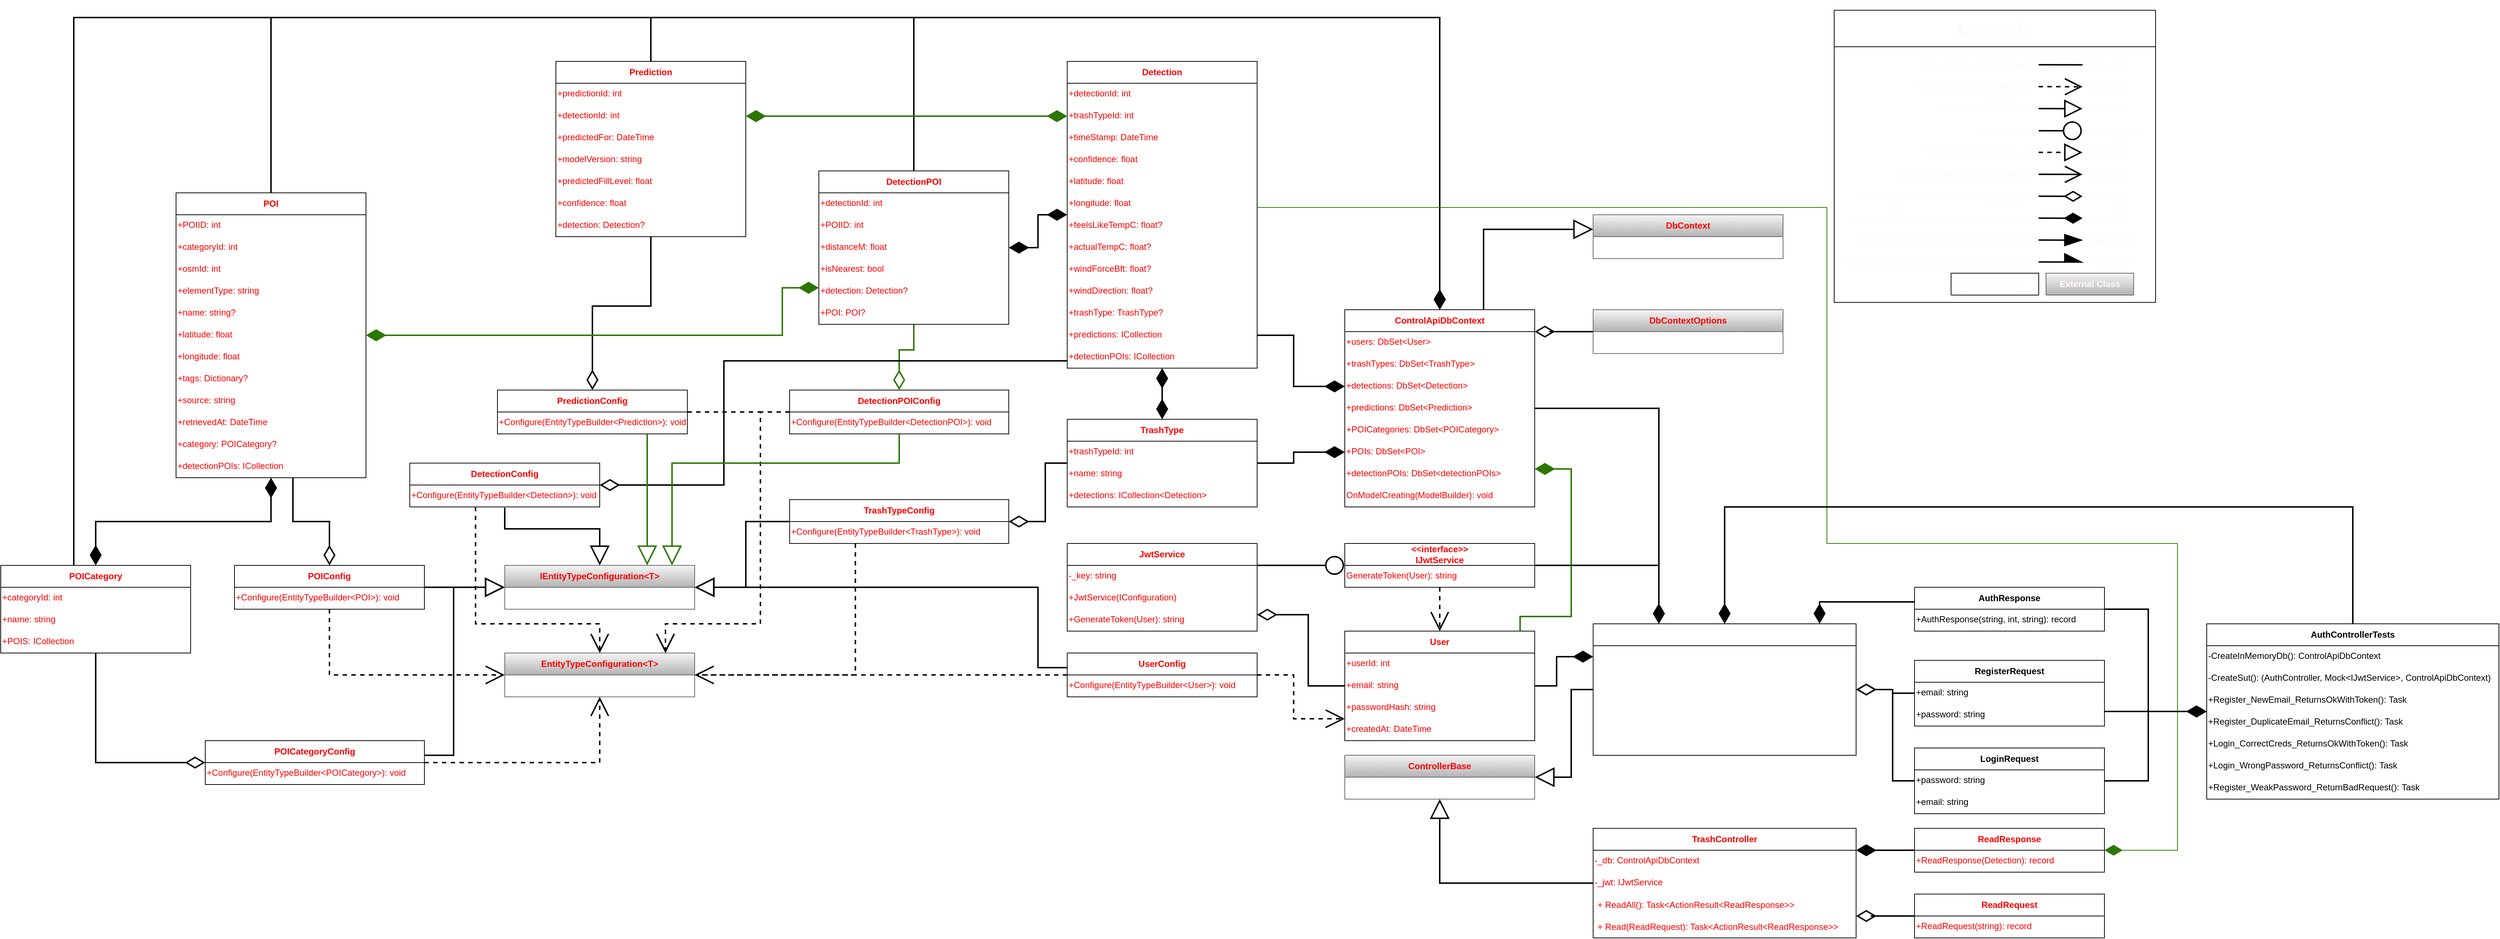<mxfile version="26.1.1">
  <diagram name="Page-1" id="39hm194q-l13xccRxlsW">
    <mxGraphModel dx="5569" dy="2039" grid="1" gridSize="10" guides="1" tooltips="1" connect="1" arrows="1" fold="1" page="1" pageScale="1" pageWidth="827" pageHeight="1169" math="0" shadow="0">
      <root>
        <mxCell id="0" />
        <mxCell id="1" parent="0" />
        <mxCell id="13d7S-6Wr-XDgdYsWWci-10" value="&lt;span style=&quot;font-weight: 700;&quot;&gt;TrashController&lt;/span&gt;" style="swimlane;fontStyle=0;childLayout=stackLayout;horizontal=1;startSize=30;horizontalStack=0;resizeParent=1;resizeParentMax=0;resizeLast=0;collapsible=1;marginBottom=0;whiteSpace=wrap;html=1;fontColor=#FF0000;" parent="1" vertex="1">
          <mxGeometry x="-1440" y="480" width="360" height="150" as="geometry" />
        </mxCell>
        <mxCell id="RKpVfi-_QJKtM7PnYj4Q-44" value="-_db:&amp;nbsp;ControlApiDbContext" style="text;whiteSpace=wrap;html=1;fontColor=#FF0000;" parent="13d7S-6Wr-XDgdYsWWci-10" vertex="1">
          <mxGeometry y="30" width="360" height="30" as="geometry" />
        </mxCell>
        <mxCell id="RKpVfi-_QJKtM7PnYj4Q-43" value="-_jwt:&amp;nbsp;IJwtService" style="text;whiteSpace=wrap;html=1;fontColor=#FF0000;" parent="13d7S-6Wr-XDgdYsWWci-10" vertex="1">
          <mxGeometry y="60" width="360" height="30" as="geometry" />
        </mxCell>
        <mxCell id="13d7S-6Wr-XDgdYsWWci-21" value="+&amp;nbsp;ReadAll(): Task&amp;lt;ActionResult&amp;lt;ReadResponse&amp;gt;&amp;gt;" style="text;strokeColor=none;fillColor=none;align=left;verticalAlign=middle;spacingLeft=4;spacingRight=4;overflow=hidden;points=[[0,0.5],[1,0.5]];portConstraint=eastwest;rotatable=0;whiteSpace=wrap;html=1;fontColor=#FF0000;" parent="13d7S-6Wr-XDgdYsWWci-10" vertex="1">
          <mxGeometry y="90" width="360" height="30" as="geometry" />
        </mxCell>
        <mxCell id="13d7S-6Wr-XDgdYsWWci-23" value="+ Read(ReadRequest): Task&amp;lt;ActionResult&amp;lt;ReadResponse&amp;gt;&amp;gt;" style="text;strokeColor=none;fillColor=none;align=left;verticalAlign=middle;spacingLeft=4;spacingRight=4;overflow=hidden;points=[[0,0.5],[1,0.5]];portConstraint=eastwest;rotatable=0;whiteSpace=wrap;html=1;fontColor=#FF0000;" parent="13d7S-6Wr-XDgdYsWWci-10" vertex="1">
          <mxGeometry y="120" width="360" height="30" as="geometry" />
        </mxCell>
        <mxCell id="iMFxXNbG9mVQUTvpo4ha-89" style="edgeStyle=orthogonalEdgeStyle;rounded=0;orthogonalLoop=1;jettySize=auto;html=1;entryX=0.25;entryY=0;entryDx=0;entryDy=0;strokeWidth=2;endSize=22;endArrow=diamondThin;endFill=1;fontColor=#FF0000;" parent="1" source="e_NueUDCwhWNqrkMhHox-1" target="iMFxXNbG9mVQUTvpo4ha-80" edge="1">
          <mxGeometry relative="1" as="geometry" />
        </mxCell>
        <mxCell id="RKpVfi-_QJKtM7PnYj4Q-41" style="edgeStyle=orthogonalEdgeStyle;rounded=0;orthogonalLoop=1;jettySize=auto;html=1;endArrow=block;endFill=0;strokeWidth=2;endSize=22;fontColor=#FF0000;" parent="1" source="e_NueUDCwhWNqrkMhHox-1" target="iMFxXNbG9mVQUTvpo4ha-42" edge="1">
          <mxGeometry relative="1" as="geometry">
            <Array as="points">
              <mxPoint x="-1590" y="-340" />
            </Array>
          </mxGeometry>
        </mxCell>
        <mxCell id="e_NueUDCwhWNqrkMhHox-1" value="&lt;b&gt;ControlApiDbContext&lt;/b&gt;" style="swimlane;fontStyle=0;childLayout=stackLayout;horizontal=1;startSize=30;horizontalStack=0;resizeParent=1;resizeParentMax=0;resizeLast=0;collapsible=1;marginBottom=0;whiteSpace=wrap;html=1;align=center;labelBackgroundColor=none;fontColor=#FF0000;" parent="1" vertex="1">
          <mxGeometry x="-1780" y="-230" width="260" height="270" as="geometry" />
        </mxCell>
        <mxCell id="e_NueUDCwhWNqrkMhHox-4" value="&lt;span style=&quot;font-family: Helvetica; font-size: 12px; font-style: normal; font-variant-ligatures: normal; font-variant-caps: normal; font-weight: 400; letter-spacing: normal; orphans: 2; text-align: left; text-indent: 0px; text-transform: none; widows: 2; word-spacing: 0px; -webkit-text-stroke-width: 0px; white-space: normal; text-decoration-thickness: initial; text-decoration-style: initial; text-decoration-color: initial; float: none; display: inline !important;&quot;&gt;+users: DbSet&amp;lt;User&amp;gt;&lt;/span&gt;" style="text;whiteSpace=wrap;html=1;labelBackgroundColor=none;fontColor=#FF0000;" parent="e_NueUDCwhWNqrkMhHox-1" vertex="1">
          <mxGeometry y="30" width="260" height="30" as="geometry" />
        </mxCell>
        <mxCell id="e_NueUDCwhWNqrkMhHox-8" value="&lt;span style=&quot;font-family: Helvetica; font-size: 12px; font-style: normal; font-variant-ligatures: normal; font-variant-caps: normal; font-weight: 400; letter-spacing: normal; orphans: 2; text-align: left; text-indent: 0px; text-transform: none; widows: 2; word-spacing: 0px; -webkit-text-stroke-width: 0px; white-space: normal; text-decoration-thickness: initial; text-decoration-style: initial; text-decoration-color: initial; float: none; display: inline !important;&quot;&gt;+trashTypes: DbSet&amp;lt;TrashType&amp;gt;&lt;/span&gt;" style="text;whiteSpace=wrap;html=1;labelBackgroundColor=none;fontColor=#FF0000;" parent="e_NueUDCwhWNqrkMhHox-1" vertex="1">
          <mxGeometry y="60" width="260" height="30" as="geometry" />
        </mxCell>
        <mxCell id="e_NueUDCwhWNqrkMhHox-7" value="&lt;span style=&quot;font-family: Helvetica; font-size: 12px; font-style: normal; font-variant-ligatures: normal; font-variant-caps: normal; font-weight: 400; letter-spacing: normal; orphans: 2; text-align: left; text-indent: 0px; text-transform: none; widows: 2; word-spacing: 0px; -webkit-text-stroke-width: 0px; white-space: normal; text-decoration-thickness: initial; text-decoration-style: initial; text-decoration-color: initial; float: none; display: inline !important;&quot;&gt;+detections: DbSet&amp;lt;Detection&amp;gt;&lt;/span&gt;" style="text;whiteSpace=wrap;html=1;labelBackgroundColor=none;fontColor=#FF0000;" parent="e_NueUDCwhWNqrkMhHox-1" vertex="1">
          <mxGeometry y="90" width="260" height="30" as="geometry" />
        </mxCell>
        <mxCell id="e_NueUDCwhWNqrkMhHox-9" value="&lt;span style=&quot;font-family: Helvetica; font-size: 12px; font-style: normal; font-variant-ligatures: normal; font-variant-caps: normal; font-weight: 400; letter-spacing: normal; orphans: 2; text-align: left; text-indent: 0px; text-transform: none; widows: 2; word-spacing: 0px; -webkit-text-stroke-width: 0px; white-space: normal; text-decoration-thickness: initial; text-decoration-style: initial; text-decoration-color: initial; float: none; display: inline !important;&quot;&gt;+predictions: DbSet&amp;lt;Prediction&amp;gt;&lt;/span&gt;" style="text;whiteSpace=wrap;html=1;labelBackgroundColor=none;fontColor=#FF0000;" parent="e_NueUDCwhWNqrkMhHox-1" vertex="1">
          <mxGeometry y="120" width="260" height="30" as="geometry" />
        </mxCell>
        <mxCell id="e_NueUDCwhWNqrkMhHox-6" value="&lt;span style=&quot;font-family: Helvetica; font-size: 12px; font-style: normal; font-variant-ligatures: normal; font-variant-caps: normal; font-weight: 400; letter-spacing: normal; orphans: 2; text-align: left; text-indent: 0px; text-transform: none; widows: 2; word-spacing: 0px; -webkit-text-stroke-width: 0px; white-space: normal; text-decoration-thickness: initial; text-decoration-style: initial; text-decoration-color: initial; float: none; display: inline !important;&quot;&gt;+POICategories: DbSet&amp;lt;POICategory&amp;gt;&lt;/span&gt;" style="text;whiteSpace=wrap;html=1;labelBackgroundColor=none;fontColor=#FF0000;" parent="e_NueUDCwhWNqrkMhHox-1" vertex="1">
          <mxGeometry y="150" width="260" height="30" as="geometry" />
        </mxCell>
        <mxCell id="e_NueUDCwhWNqrkMhHox-5" value="&lt;span style=&quot;font-family: Helvetica; font-size: 12px; font-style: normal; font-variant-ligatures: normal; font-variant-caps: normal; font-weight: 400; letter-spacing: normal; orphans: 2; text-align: left; text-indent: 0px; text-transform: none; widows: 2; word-spacing: 0px; -webkit-text-stroke-width: 0px; white-space: normal; text-decoration-thickness: initial; text-decoration-style: initial; text-decoration-color: initial; float: none; display: inline !important;&quot;&gt;+POIs: DbSet&amp;lt;POI&amp;gt;&lt;/span&gt;" style="text;whiteSpace=wrap;html=1;labelBackgroundColor=none;fontColor=#FF0000;" parent="e_NueUDCwhWNqrkMhHox-1" vertex="1">
          <mxGeometry y="180" width="260" height="30" as="geometry" />
        </mxCell>
        <mxCell id="e_NueUDCwhWNqrkMhHox-3" value="&lt;span style=&quot;font-family: Helvetica; font-size: 12px; font-style: normal; font-variant-ligatures: normal; font-variant-caps: normal; font-weight: 400; letter-spacing: normal; orphans: 2; text-align: left; text-indent: 0px; text-transform: none; widows: 2; word-spacing: 0px; -webkit-text-stroke-width: 0px; white-space: normal; text-decoration-thickness: initial; text-decoration-style: initial; text-decoration-color: initial; float: none; display: inline !important;&quot;&gt;+detectionPOIs: DbSet&amp;lt;detectionPOIs&amp;gt;&lt;/span&gt;" style="text;whiteSpace=wrap;html=1;labelBackgroundColor=none;fontColor=#FF0000;" parent="e_NueUDCwhWNqrkMhHox-1" vertex="1">
          <mxGeometry y="210" width="260" height="30" as="geometry" />
        </mxCell>
        <mxCell id="e_NueUDCwhWNqrkMhHox-2" value="&lt;span style=&quot;font-family: Helvetica; font-size: 12px; font-style: normal; font-variant-ligatures: normal; font-variant-caps: normal; font-weight: 400; letter-spacing: normal; orphans: 2; text-align: left; text-indent: 0px; text-transform: none; widows: 2; word-spacing: 0px; -webkit-text-stroke-width: 0px; white-space: normal; text-decoration-thickness: initial; text-decoration-style: initial; text-decoration-color: initial; float: none; display: inline !important;&quot;&gt;OnModelCreating(ModelBuilder): void&lt;/span&gt;" style="text;whiteSpace=wrap;html=1;labelBackgroundColor=none;fontColor=#FF0000;" parent="e_NueUDCwhWNqrkMhHox-1" vertex="1">
          <mxGeometry y="240" width="260" height="30" as="geometry" />
        </mxCell>
        <mxCell id="iMFxXNbG9mVQUTvpo4ha-94" style="edgeStyle=orthogonalEdgeStyle;rounded=0;orthogonalLoop=1;jettySize=auto;html=1;entryX=0;entryY=0.5;entryDx=0;entryDy=0;endArrow=diamondThin;endFill=1;strokeWidth=2;endSize=22;fontColor=#FF0000;" parent="1" source="e_NueUDCwhWNqrkMhHox-14" target="iMFxXNbG9mVQUTvpo4ha-81" edge="1">
          <mxGeometry relative="1" as="geometry" />
        </mxCell>
        <mxCell id="iMFxXNbG9mVQUTvpo4ha-97" style="edgeStyle=orthogonalEdgeStyle;rounded=0;orthogonalLoop=1;jettySize=auto;html=1;strokeWidth=2;fillColor=#60a917;strokeColor=#2D7600;endArrow=diamondThin;endFill=1;endSize=22;labelBackgroundColor=none;fontColor=#FF0000;" parent="1" source="e_NueUDCwhWNqrkMhHox-14" target="e_NueUDCwhWNqrkMhHox-1" edge="1">
          <mxGeometry relative="1" as="geometry">
            <Array as="points">
              <mxPoint x="-1540" y="190" />
              <mxPoint x="-1470" y="190" />
              <mxPoint x="-1470" y="-12" />
            </Array>
          </mxGeometry>
        </mxCell>
        <mxCell id="e_NueUDCwhWNqrkMhHox-14" value="&lt;b&gt;User&lt;/b&gt;" style="swimlane;fontStyle=0;childLayout=stackLayout;horizontal=1;startSize=30;horizontalStack=0;resizeParent=1;resizeParentMax=0;resizeLast=0;collapsible=1;marginBottom=0;whiteSpace=wrap;html=1;align=center;labelBackgroundColor=none;fontColor=#FF0000;" parent="1" vertex="1">
          <mxGeometry x="-1780" y="210" width="260" height="150" as="geometry" />
        </mxCell>
        <mxCell id="e_NueUDCwhWNqrkMhHox-16" value="&lt;span style=&quot;font-family: Helvetica; font-size: 12px; font-style: normal; font-variant-ligatures: normal; font-variant-caps: normal; font-weight: 400; letter-spacing: normal; orphans: 2; text-align: left; text-indent: 0px; text-transform: none; widows: 2; word-spacing: 0px; -webkit-text-stroke-width: 0px; white-space: normal; text-decoration-thickness: initial; text-decoration-style: initial; text-decoration-color: initial; float: none; display: inline !important;&quot;&gt;+userId: int&lt;/span&gt;" style="text;whiteSpace=wrap;html=1;labelBackgroundColor=none;fontColor=#FF0000;" parent="e_NueUDCwhWNqrkMhHox-14" vertex="1">
          <mxGeometry y="30" width="260" height="30" as="geometry" />
        </mxCell>
        <mxCell id="e_NueUDCwhWNqrkMhHox-17" value="&lt;span style=&quot;font-family: Helvetica; font-size: 12px; font-style: normal; font-variant-ligatures: normal; font-variant-caps: normal; font-weight: 400; letter-spacing: normal; orphans: 2; text-align: left; text-indent: 0px; text-transform: none; widows: 2; word-spacing: 0px; -webkit-text-stroke-width: 0px; white-space: normal; text-decoration-thickness: initial; text-decoration-style: initial; text-decoration-color: initial; float: none; display: inline !important;&quot;&gt;+email: string&lt;/span&gt;" style="text;whiteSpace=wrap;html=1;labelBackgroundColor=none;fontColor=#FF0000;" parent="e_NueUDCwhWNqrkMhHox-14" vertex="1">
          <mxGeometry y="60" width="260" height="30" as="geometry" />
        </mxCell>
        <mxCell id="e_NueUDCwhWNqrkMhHox-18" value="&lt;span style=&quot;font-family: Helvetica; font-size: 12px; font-style: normal; font-variant-ligatures: normal; font-variant-caps: normal; font-weight: 400; letter-spacing: normal; orphans: 2; text-align: left; text-indent: 0px; text-transform: none; widows: 2; word-spacing: 0px; -webkit-text-stroke-width: 0px; white-space: normal; text-decoration-thickness: initial; text-decoration-style: initial; text-decoration-color: initial; float: none; display: inline !important;&quot;&gt;+passwordHash: string&lt;/span&gt;" style="text;whiteSpace=wrap;html=1;labelBackgroundColor=none;fontColor=#FF0000;" parent="e_NueUDCwhWNqrkMhHox-14" vertex="1">
          <mxGeometry y="90" width="260" height="30" as="geometry" />
        </mxCell>
        <mxCell id="e_NueUDCwhWNqrkMhHox-15" value="&lt;span style=&quot;font-family: Helvetica; font-size: 12px; font-style: normal; font-variant-ligatures: normal; font-variant-caps: normal; font-weight: 400; letter-spacing: normal; orphans: 2; text-align: left; text-indent: 0px; text-transform: none; widows: 2; word-spacing: 0px; -webkit-text-stroke-width: 0px; white-space: normal; text-decoration-thickness: initial; text-decoration-style: initial; text-decoration-color: initial; float: none; display: inline !important;&quot;&gt;+createdAt: DateTime&lt;/span&gt;" style="text;whiteSpace=wrap;html=1;labelBackgroundColor=none;fontColor=#FF0000;" parent="e_NueUDCwhWNqrkMhHox-14" vertex="1">
          <mxGeometry y="120" width="260" height="30" as="geometry" />
        </mxCell>
        <mxCell id="RKpVfi-_QJKtM7PnYj4Q-1" style="edgeStyle=orthogonalEdgeStyle;rounded=0;orthogonalLoop=1;jettySize=auto;html=1;entryX=0;entryY=0.5;entryDx=0;entryDy=0;strokeWidth=2;endArrow=diamondThin;endFill=1;targetPerimeterSpacing=-1;endSize=22;fontColor=#FF0000;" parent="1" source="e_NueUDCwhWNqrkMhHox-19" target="e_NueUDCwhWNqrkMhHox-5" edge="1">
          <mxGeometry relative="1" as="geometry" />
        </mxCell>
        <mxCell id="RKpVfi-_QJKtM7PnYj4Q-4" style="edgeStyle=orthogonalEdgeStyle;rounded=0;orthogonalLoop=1;jettySize=auto;html=1;strokeWidth=2;endArrow=diamondThin;endFill=0;endSize=22;fontColor=#FF0000;" parent="1" source="e_NueUDCwhWNqrkMhHox-19" target="iMFxXNbG9mVQUTvpo4ha-102" edge="1">
          <mxGeometry relative="1" as="geometry" />
        </mxCell>
        <mxCell id="e_NueUDCwhWNqrkMhHox-19" value="TrashType" style="swimlane;childLayout=stackLayout;horizontal=1;startSize=30;horizontalStack=0;resizeParent=1;resizeParentMax=0;resizeLast=0;collapsible=1;marginBottom=0;whiteSpace=wrap;html=1;align=center;fontColor=#FF0000;" parent="1" vertex="1">
          <mxGeometry x="-2160" y="-80" width="260" height="120" as="geometry" />
        </mxCell>
        <mxCell id="e_NueUDCwhWNqrkMhHox-20" value="+trashTypeId: int&#xa;" style="text;whiteSpace=wrap;html=1;fontColor=#FF0000;" parent="e_NueUDCwhWNqrkMhHox-19" vertex="1">
          <mxGeometry y="30" width="260" height="30" as="geometry" />
        </mxCell>
        <mxCell id="e_NueUDCwhWNqrkMhHox-21" value="+name: string&#xa;" style="text;whiteSpace=wrap;html=1;fontColor=#FF0000;" parent="e_NueUDCwhWNqrkMhHox-19" vertex="1">
          <mxGeometry y="60" width="260" height="30" as="geometry" />
        </mxCell>
        <mxCell id="e_NueUDCwhWNqrkMhHox-22" value="+detections:&amp;nbsp;ICollection&amp;lt;Detection&amp;gt;" style="text;whiteSpace=wrap;html=1;fontColor=#FF0000;" parent="e_NueUDCwhWNqrkMhHox-19" vertex="1">
          <mxGeometry y="90" width="260" height="30" as="geometry" />
        </mxCell>
        <mxCell id="RKpVfi-_QJKtM7PnYj4Q-15" style="edgeStyle=orthogonalEdgeStyle;rounded=0;orthogonalLoop=1;jettySize=auto;html=1;endSize=22;endArrow=diamondThin;endFill=0;strokeWidth=2;fontColor=#FF0000;" parent="1" source="e_NueUDCwhWNqrkMhHox-25" target="iMFxXNbG9mVQUTvpo4ha-104" edge="1">
          <mxGeometry relative="1" as="geometry" />
        </mxCell>
        <mxCell id="RKpVfi-_QJKtM7PnYj4Q-18" style="edgeStyle=orthogonalEdgeStyle;rounded=0;orthogonalLoop=1;jettySize=auto;html=1;strokeWidth=2;endArrow=diamondThin;endFill=1;endSize=22;fontColor=#FF0000;" parent="1" source="e_NueUDCwhWNqrkMhHox-25" target="e_NueUDCwhWNqrkMhHox-1" edge="1">
          <mxGeometry relative="1" as="geometry">
            <Array as="points">
              <mxPoint x="-2730" y="-630" />
              <mxPoint x="-1650" y="-630" />
            </Array>
          </mxGeometry>
        </mxCell>
        <mxCell id="e_NueUDCwhWNqrkMhHox-25" value="Prediction" style="swimlane;childLayout=stackLayout;horizontal=1;startSize=30;horizontalStack=0;resizeParent=1;resizeParentMax=0;resizeLast=0;collapsible=1;marginBottom=0;whiteSpace=wrap;html=1;align=center;fontColor=#FF0000;" parent="1" vertex="1">
          <mxGeometry x="-2860" y="-570" width="260" height="240" as="geometry" />
        </mxCell>
        <mxCell id="e_NueUDCwhWNqrkMhHox-26" value="+predictionId: int&#xa;" style="text;whiteSpace=wrap;html=1;fontColor=#FF0000;" parent="e_NueUDCwhWNqrkMhHox-25" vertex="1">
          <mxGeometry y="30" width="260" height="30" as="geometry" />
        </mxCell>
        <mxCell id="e_NueUDCwhWNqrkMhHox-27" value="+detectionId: int&#xa;" style="text;whiteSpace=wrap;html=1;fontColor=#FF0000;" parent="e_NueUDCwhWNqrkMhHox-25" vertex="1">
          <mxGeometry y="60" width="260" height="30" as="geometry" />
        </mxCell>
        <mxCell id="e_NueUDCwhWNqrkMhHox-28" value="+predictedFor: DateTime&#xa;" style="text;whiteSpace=wrap;html=1;fontColor=#FF0000;" parent="e_NueUDCwhWNqrkMhHox-25" vertex="1">
          <mxGeometry y="90" width="260" height="30" as="geometry" />
        </mxCell>
        <mxCell id="e_NueUDCwhWNqrkMhHox-30" value="+modelVersion: string&#xa;" style="text;whiteSpace=wrap;html=1;fontColor=#FF0000;" parent="e_NueUDCwhWNqrkMhHox-25" vertex="1">
          <mxGeometry y="120" width="260" height="30" as="geometry" />
        </mxCell>
        <mxCell id="e_NueUDCwhWNqrkMhHox-29" value="+predictedFillLevel: float&#xa;" style="text;whiteSpace=wrap;html=1;fontColor=#FF0000;" parent="e_NueUDCwhWNqrkMhHox-25" vertex="1">
          <mxGeometry y="150" width="260" height="30" as="geometry" />
        </mxCell>
        <mxCell id="e_NueUDCwhWNqrkMhHox-32" value="+confidence: float&#xa;" style="text;whiteSpace=wrap;html=1;fontColor=#FF0000;" parent="e_NueUDCwhWNqrkMhHox-25" vertex="1">
          <mxGeometry y="180" width="260" height="30" as="geometry" />
        </mxCell>
        <mxCell id="e_NueUDCwhWNqrkMhHox-31" value="+detection:&amp;nbsp;Detection?" style="text;whiteSpace=wrap;html=1;fontColor=#FF0000;" parent="e_NueUDCwhWNqrkMhHox-25" vertex="1">
          <mxGeometry y="210" width="260" height="30" as="geometry" />
        </mxCell>
        <mxCell id="RKpVfi-_QJKtM7PnYj4Q-27" style="edgeStyle=orthogonalEdgeStyle;rounded=0;orthogonalLoop=1;jettySize=auto;html=1;endArrow=diamondThin;endFill=1;strokeWidth=2;endSize=22;startArrow=diamondThin;startFill=1;startSize=22;fontColor=#FF0000;" parent="1" source="e_NueUDCwhWNqrkMhHox-34" target="e_NueUDCwhWNqrkMhHox-42" edge="1">
          <mxGeometry relative="1" as="geometry" />
        </mxCell>
        <mxCell id="RKpVfi-_QJKtM7PnYj4Q-32" style="edgeStyle=orthogonalEdgeStyle;rounded=0;orthogonalLoop=1;jettySize=auto;html=1;endArrow=diamondThin;endFill=0;strokeWidth=2;endSize=22;fontColor=#FF0000;" parent="1" source="e_NueUDCwhWNqrkMhHox-34" target="iMFxXNbG9mVQUTvpo4ha-110" edge="1">
          <mxGeometry relative="1" as="geometry">
            <Array as="points">
              <mxPoint x="-3490" y="390" />
            </Array>
          </mxGeometry>
        </mxCell>
        <mxCell id="RKpVfi-_QJKtM7PnYj4Q-33" style="edgeStyle=orthogonalEdgeStyle;rounded=0;orthogonalLoop=1;jettySize=auto;html=1;strokeWidth=2;endArrow=diamondThin;endFill=1;endSize=22;fontColor=#FF0000;" parent="1" source="e_NueUDCwhWNqrkMhHox-34" target="e_NueUDCwhWNqrkMhHox-1" edge="1">
          <mxGeometry relative="1" as="geometry">
            <Array as="points">
              <mxPoint x="-3520" y="-630" />
              <mxPoint x="-1650" y="-630" />
            </Array>
          </mxGeometry>
        </mxCell>
        <mxCell id="e_NueUDCwhWNqrkMhHox-34" value="POICategory" style="swimlane;childLayout=stackLayout;horizontal=1;startSize=30;horizontalStack=0;resizeParent=1;resizeParentMax=0;resizeLast=0;collapsible=1;marginBottom=0;whiteSpace=wrap;html=1;align=center;fontColor=#FF0000;" parent="1" vertex="1">
          <mxGeometry x="-3620" y="120" width="260" height="120" as="geometry" />
        </mxCell>
        <mxCell id="e_NueUDCwhWNqrkMhHox-35" value="+categoryId: int" style="text;whiteSpace=wrap;html=1;fontColor=#FF0000;" parent="e_NueUDCwhWNqrkMhHox-34" vertex="1">
          <mxGeometry y="30" width="260" height="30" as="geometry" />
        </mxCell>
        <mxCell id="e_NueUDCwhWNqrkMhHox-36" value="+name: string" style="text;whiteSpace=wrap;html=1;fontColor=#FF0000;" parent="e_NueUDCwhWNqrkMhHox-34" vertex="1">
          <mxGeometry y="60" width="260" height="30" as="geometry" />
        </mxCell>
        <mxCell id="e_NueUDCwhWNqrkMhHox-37" value="+POIS:&amp;nbsp;ICollection" style="text;whiteSpace=wrap;html=1;fontColor=#FF0000;" parent="e_NueUDCwhWNqrkMhHox-34" vertex="1">
          <mxGeometry y="90" width="260" height="30" as="geometry" />
        </mxCell>
        <mxCell id="RKpVfi-_QJKtM7PnYj4Q-28" style="edgeStyle=orthogonalEdgeStyle;rounded=0;orthogonalLoop=1;jettySize=auto;html=1;endArrow=diamondThin;startFill=0;strokeWidth=2;entryX=0.5;entryY=0;entryDx=0;entryDy=0;endFill=1;endSize=22;fontColor=#FF0000;" parent="1" source="e_NueUDCwhWNqrkMhHox-42" target="e_NueUDCwhWNqrkMhHox-1" edge="1">
          <mxGeometry relative="1" as="geometry">
            <mxPoint x="-2730" y="-630" as="targetPoint" />
            <Array as="points">
              <mxPoint x="-3250" y="-630" />
              <mxPoint x="-1650" y="-630" />
            </Array>
          </mxGeometry>
        </mxCell>
        <mxCell id="RKpVfi-_QJKtM7PnYj4Q-29" style="edgeStyle=orthogonalEdgeStyle;rounded=0;orthogonalLoop=1;jettySize=auto;html=1;entryX=0.5;entryY=0;entryDx=0;entryDy=0;strokeWidth=2;endSize=22;endArrow=diamondThin;endFill=0;fontColor=#FF0000;" parent="1" source="e_NueUDCwhWNqrkMhHox-42" target="iMFxXNbG9mVQUTvpo4ha-112" edge="1">
          <mxGeometry relative="1" as="geometry">
            <Array as="points">
              <mxPoint x="-3220" y="60" />
              <mxPoint x="-3170" y="60" />
            </Array>
          </mxGeometry>
        </mxCell>
        <mxCell id="e_NueUDCwhWNqrkMhHox-42" value="POI" style="swimlane;childLayout=stackLayout;horizontal=1;startSize=30;horizontalStack=0;resizeParent=1;resizeParentMax=0;resizeLast=0;collapsible=1;marginBottom=0;whiteSpace=wrap;html=1;align=center;fontColor=#FF0000;" parent="1" vertex="1">
          <mxGeometry x="-3380" y="-390" width="260" height="390" as="geometry" />
        </mxCell>
        <mxCell id="e_NueUDCwhWNqrkMhHox-43" value="+POIID: int" style="text;whiteSpace=wrap;html=1;fontColor=#FF0000;" parent="e_NueUDCwhWNqrkMhHox-42" vertex="1">
          <mxGeometry y="30" width="260" height="30" as="geometry" />
        </mxCell>
        <mxCell id="e_NueUDCwhWNqrkMhHox-44" value="+categoryId: int" style="text;whiteSpace=wrap;html=1;fontColor=#FF0000;" parent="e_NueUDCwhWNqrkMhHox-42" vertex="1">
          <mxGeometry y="60" width="260" height="30" as="geometry" />
        </mxCell>
        <mxCell id="e_NueUDCwhWNqrkMhHox-45" value="+osmId: int" style="text;whiteSpace=wrap;html=1;fontColor=#FF0000;" parent="e_NueUDCwhWNqrkMhHox-42" vertex="1">
          <mxGeometry y="90" width="260" height="30" as="geometry" />
        </mxCell>
        <mxCell id="e_NueUDCwhWNqrkMhHox-46" value="+elementType: string" style="text;whiteSpace=wrap;html=1;fontColor=#FF0000;" parent="e_NueUDCwhWNqrkMhHox-42" vertex="1">
          <mxGeometry y="120" width="260" height="30" as="geometry" />
        </mxCell>
        <mxCell id="e_NueUDCwhWNqrkMhHox-47" value="+name: string?" style="text;whiteSpace=wrap;html=1;fontColor=#FF0000;" parent="e_NueUDCwhWNqrkMhHox-42" vertex="1">
          <mxGeometry y="150" width="260" height="30" as="geometry" />
        </mxCell>
        <mxCell id="e_NueUDCwhWNqrkMhHox-48" value="+latitude: float" style="text;whiteSpace=wrap;html=1;fontColor=#FF0000;" parent="e_NueUDCwhWNqrkMhHox-42" vertex="1">
          <mxGeometry y="180" width="260" height="30" as="geometry" />
        </mxCell>
        <mxCell id="e_NueUDCwhWNqrkMhHox-50" value="+longitude:&amp;nbsp;float" style="text;whiteSpace=wrap;html=1;fontColor=#FF0000;" parent="e_NueUDCwhWNqrkMhHox-42" vertex="1">
          <mxGeometry y="210" width="260" height="30" as="geometry" />
        </mxCell>
        <mxCell id="e_NueUDCwhWNqrkMhHox-51" value="+tags:&amp;nbsp;Dictionary?" style="text;whiteSpace=wrap;html=1;fontColor=#FF0000;" parent="e_NueUDCwhWNqrkMhHox-42" vertex="1">
          <mxGeometry y="240" width="260" height="30" as="geometry" />
        </mxCell>
        <mxCell id="e_NueUDCwhWNqrkMhHox-53" value="+source:&amp;nbsp;string" style="text;whiteSpace=wrap;html=1;fontColor=#FF0000;" parent="e_NueUDCwhWNqrkMhHox-42" vertex="1">
          <mxGeometry y="270" width="260" height="30" as="geometry" />
        </mxCell>
        <mxCell id="e_NueUDCwhWNqrkMhHox-54" value="+retrievedAt:&amp;nbsp;DateTime" style="text;whiteSpace=wrap;html=1;fontColor=#FF0000;" parent="e_NueUDCwhWNqrkMhHox-42" vertex="1">
          <mxGeometry y="300" width="260" height="30" as="geometry" />
        </mxCell>
        <mxCell id="e_NueUDCwhWNqrkMhHox-52" value="+category:&amp;nbsp;POICategory?" style="text;whiteSpace=wrap;html=1;fontColor=#FF0000;" parent="e_NueUDCwhWNqrkMhHox-42" vertex="1">
          <mxGeometry y="330" width="260" height="30" as="geometry" />
        </mxCell>
        <mxCell id="e_NueUDCwhWNqrkMhHox-49" value="+detectionPOIs:&amp;nbsp;ICollection" style="text;whiteSpace=wrap;html=1;fontColor=#FF0000;" parent="e_NueUDCwhWNqrkMhHox-42" vertex="1">
          <mxGeometry y="360" width="260" height="30" as="geometry" />
        </mxCell>
        <mxCell id="RKpVfi-_QJKtM7PnYj4Q-19" style="edgeStyle=orthogonalEdgeStyle;rounded=0;orthogonalLoop=1;jettySize=auto;html=1;endArrow=diamondThin;endFill=0;strokeWidth=2;endSize=22;fillColor=#60a917;strokeColor=#2D7600;fontColor=#FF0000;" parent="1" source="iMFxXNbG9mVQUTvpo4ha-1" target="iMFxXNbG9mVQUTvpo4ha-108" edge="1">
          <mxGeometry relative="1" as="geometry" />
        </mxCell>
        <mxCell id="RKpVfi-_QJKtM7PnYj4Q-25" style="edgeStyle=orthogonalEdgeStyle;rounded=0;orthogonalLoop=1;jettySize=auto;html=1;endArrow=diamondThin;endFill=1;strokeWidth=2;endSize=22;fontColor=#FF0000;" parent="1" source="iMFxXNbG9mVQUTvpo4ha-1" target="e_NueUDCwhWNqrkMhHox-1" edge="1">
          <mxGeometry relative="1" as="geometry">
            <Array as="points">
              <mxPoint x="-2370" y="-630" />
              <mxPoint x="-1650" y="-630" />
            </Array>
          </mxGeometry>
        </mxCell>
        <mxCell id="iMFxXNbG9mVQUTvpo4ha-1" value="DetectionPOI" style="swimlane;childLayout=stackLayout;horizontal=1;startSize=30;horizontalStack=0;resizeParent=1;resizeParentMax=0;resizeLast=0;collapsible=1;marginBottom=0;whiteSpace=wrap;html=1;align=center;fontColor=#FF0000;" parent="1" vertex="1">
          <mxGeometry x="-2500" y="-420" width="260" height="210" as="geometry" />
        </mxCell>
        <mxCell id="iMFxXNbG9mVQUTvpo4ha-2" value="+detectionId: int" style="text;whiteSpace=wrap;html=1;fontColor=#FF0000;" parent="iMFxXNbG9mVQUTvpo4ha-1" vertex="1">
          <mxGeometry y="30" width="260" height="30" as="geometry" />
        </mxCell>
        <mxCell id="iMFxXNbG9mVQUTvpo4ha-3" value="+POIID: int" style="text;whiteSpace=wrap;html=1;fontColor=#FF0000;" parent="iMFxXNbG9mVQUTvpo4ha-1" vertex="1">
          <mxGeometry y="60" width="260" height="30" as="geometry" />
        </mxCell>
        <mxCell id="iMFxXNbG9mVQUTvpo4ha-4" value="+distanceM: float" style="text;whiteSpace=wrap;html=1;fontColor=#FF0000;" parent="iMFxXNbG9mVQUTvpo4ha-1" vertex="1">
          <mxGeometry y="90" width="260" height="30" as="geometry" />
        </mxCell>
        <mxCell id="iMFxXNbG9mVQUTvpo4ha-5" value="+isNearest: bool" style="text;whiteSpace=wrap;html=1;fontColor=#FF0000;" parent="iMFxXNbG9mVQUTvpo4ha-1" vertex="1">
          <mxGeometry y="120" width="260" height="30" as="geometry" />
        </mxCell>
        <mxCell id="iMFxXNbG9mVQUTvpo4ha-6" value="+detection:&amp;nbsp;Detection?" style="text;whiteSpace=wrap;html=1;fontColor=#FF0000;" parent="iMFxXNbG9mVQUTvpo4ha-1" vertex="1">
          <mxGeometry y="150" width="260" height="30" as="geometry" />
        </mxCell>
        <mxCell id="iMFxXNbG9mVQUTvpo4ha-7" value="+POI:&amp;nbsp;POI?" style="text;whiteSpace=wrap;html=1;fontColor=#FF0000;" parent="iMFxXNbG9mVQUTvpo4ha-1" vertex="1">
          <mxGeometry y="180" width="260" height="30" as="geometry" />
        </mxCell>
        <mxCell id="RKpVfi-_QJKtM7PnYj4Q-2" style="edgeStyle=orthogonalEdgeStyle;rounded=0;orthogonalLoop=1;jettySize=auto;html=1;entryX=0.5;entryY=0;entryDx=0;entryDy=0;endArrow=diamondThin;endFill=1;strokeWidth=2;endSize=22;startSize=22;startArrow=diamondThin;startFill=1;fontColor=#FF0000;" parent="1" source="iMFxXNbG9mVQUTvpo4ha-14" target="e_NueUDCwhWNqrkMhHox-19" edge="1">
          <mxGeometry relative="1" as="geometry" />
        </mxCell>
        <mxCell id="RKpVfi-_QJKtM7PnYj4Q-11" style="edgeStyle=orthogonalEdgeStyle;rounded=0;orthogonalLoop=1;jettySize=auto;html=1;entryX=1;entryY=0;entryDx=0;entryDy=0;endArrow=diamondThin;endFill=0;strokeColor=default;endSize=22;strokeWidth=2;fontColor=#FF0000;" parent="1" source="iMFxXNbG9mVQUTvpo4ha-14" target="iMFxXNbG9mVQUTvpo4ha-107" edge="1">
          <mxGeometry relative="1" as="geometry">
            <Array as="points">
              <mxPoint x="-2630" y="-160" />
              <mxPoint x="-2630" y="10" />
            </Array>
          </mxGeometry>
        </mxCell>
        <mxCell id="RKpVfi-_QJKtM7PnYj4Q-12" style="edgeStyle=orthogonalEdgeStyle;rounded=0;orthogonalLoop=1;jettySize=auto;html=1;strokeWidth=2;endSize=22;endArrow=diamondThin;endFill=1;startSize=22;startArrow=diamondThin;startFill=1;fontColor=#FF0000;" parent="1" source="iMFxXNbG9mVQUTvpo4ha-14" target="iMFxXNbG9mVQUTvpo4ha-1" edge="1">
          <mxGeometry relative="1" as="geometry">
            <Array as="points">
              <mxPoint x="-2200" y="-360" />
              <mxPoint x="-2200" y="-315" />
            </Array>
          </mxGeometry>
        </mxCell>
        <mxCell id="RKpVfi-_QJKtM7PnYj4Q-24" style="edgeStyle=orthogonalEdgeStyle;rounded=0;orthogonalLoop=1;jettySize=auto;html=1;startArrow=diamondThin;startFill=1;strokeWidth=2;startSize=22;fillColor=#60a917;strokeColor=#2D7600;endArrow=diamondThin;endFill=1;endSize=22;fontColor=#FF0000;" parent="1" source="iMFxXNbG9mVQUTvpo4ha-1" target="e_NueUDCwhWNqrkMhHox-42" edge="1">
          <mxGeometry relative="1" as="geometry">
            <Array as="points">
              <mxPoint x="-2550" y="-260" />
              <mxPoint x="-2550" y="-195" />
            </Array>
          </mxGeometry>
        </mxCell>
        <mxCell id="iMFxXNbG9mVQUTvpo4ha-14" value="Detection" style="swimlane;childLayout=stackLayout;horizontal=1;startSize=30;horizontalStack=0;resizeParent=1;resizeParentMax=0;resizeLast=0;collapsible=1;marginBottom=0;whiteSpace=wrap;html=1;align=center;fontColor=#FF0000;" parent="1" vertex="1">
          <mxGeometry x="-2160" y="-570" width="260" height="420" as="geometry" />
        </mxCell>
        <mxCell id="iMFxXNbG9mVQUTvpo4ha-15" value="+detectionId: int" style="text;whiteSpace=wrap;html=1;fontColor=#FF0000;" parent="iMFxXNbG9mVQUTvpo4ha-14" vertex="1">
          <mxGeometry y="30" width="260" height="30" as="geometry" />
        </mxCell>
        <mxCell id="iMFxXNbG9mVQUTvpo4ha-16" value="+trashTypeId: int" style="text;whiteSpace=wrap;html=1;fontColor=#FF0000;" parent="iMFxXNbG9mVQUTvpo4ha-14" vertex="1">
          <mxGeometry y="60" width="260" height="30" as="geometry" />
        </mxCell>
        <mxCell id="iMFxXNbG9mVQUTvpo4ha-17" value="+timeStamp: DateTime" style="text;whiteSpace=wrap;html=1;fontColor=#FF0000;" parent="iMFxXNbG9mVQUTvpo4ha-14" vertex="1">
          <mxGeometry y="90" width="260" height="30" as="geometry" />
        </mxCell>
        <mxCell id="iMFxXNbG9mVQUTvpo4ha-18" value="+confidence: float" style="text;whiteSpace=wrap;html=1;fontColor=#FF0000;" parent="iMFxXNbG9mVQUTvpo4ha-14" vertex="1">
          <mxGeometry y="120" width="260" height="30" as="geometry" />
        </mxCell>
        <mxCell id="iMFxXNbG9mVQUTvpo4ha-19" value="+latitude: float" style="text;whiteSpace=wrap;html=1;fontColor=#FF0000;" parent="iMFxXNbG9mVQUTvpo4ha-14" vertex="1">
          <mxGeometry y="150" width="260" height="30" as="geometry" />
        </mxCell>
        <mxCell id="iMFxXNbG9mVQUTvpo4ha-20" value="+longitude: float" style="text;whiteSpace=wrap;html=1;fontColor=#FF0000;" parent="iMFxXNbG9mVQUTvpo4ha-14" vertex="1">
          <mxGeometry y="180" width="260" height="30" as="geometry" />
        </mxCell>
        <mxCell id="iMFxXNbG9mVQUTvpo4ha-21" value="+feelsLikeTempC:&amp;nbsp;float?" style="text;whiteSpace=wrap;html=1;fontColor=#FF0000;" parent="iMFxXNbG9mVQUTvpo4ha-14" vertex="1">
          <mxGeometry y="210" width="260" height="30" as="geometry" />
        </mxCell>
        <mxCell id="iMFxXNbG9mVQUTvpo4ha-22" value="+actualTempC:&amp;nbsp;float?" style="text;whiteSpace=wrap;html=1;fontColor=#FF0000;" parent="iMFxXNbG9mVQUTvpo4ha-14" vertex="1">
          <mxGeometry y="240" width="260" height="30" as="geometry" />
        </mxCell>
        <mxCell id="iMFxXNbG9mVQUTvpo4ha-23" value="+windForceBft:&amp;nbsp;float?" style="text;whiteSpace=wrap;html=1;fontColor=#FF0000;" parent="iMFxXNbG9mVQUTvpo4ha-14" vertex="1">
          <mxGeometry y="270" width="260" height="30" as="geometry" />
        </mxCell>
        <mxCell id="iMFxXNbG9mVQUTvpo4ha-24" value="+windDirection:&amp;nbsp;float?" style="text;whiteSpace=wrap;html=1;fontColor=#FF0000;" parent="iMFxXNbG9mVQUTvpo4ha-14" vertex="1">
          <mxGeometry y="300" width="260" height="30" as="geometry" />
        </mxCell>
        <mxCell id="iMFxXNbG9mVQUTvpo4ha-25" value="+trashType:&amp;nbsp;TrashType?" style="text;whiteSpace=wrap;html=1;fontColor=#FF0000;" parent="iMFxXNbG9mVQUTvpo4ha-14" vertex="1">
          <mxGeometry y="330" width="260" height="30" as="geometry" />
        </mxCell>
        <mxCell id="iMFxXNbG9mVQUTvpo4ha-26" value="+predictions:&amp;nbsp;ICollection" style="text;whiteSpace=wrap;html=1;fontColor=#FF0000;" parent="iMFxXNbG9mVQUTvpo4ha-14" vertex="1">
          <mxGeometry y="360" width="260" height="30" as="geometry" />
        </mxCell>
        <mxCell id="iMFxXNbG9mVQUTvpo4ha-27" value="+detectionPOIs:&amp;nbsp;ICollection" style="text;whiteSpace=wrap;html=1;fontColor=#FF0000;" parent="iMFxXNbG9mVQUTvpo4ha-14" vertex="1">
          <mxGeometry y="390" width="260" height="30" as="geometry" />
        </mxCell>
        <mxCell id="iMFxXNbG9mVQUTvpo4ha-42" value="DbContext" style="swimlane;childLayout=stackLayout;horizontal=1;startSize=30;horizontalStack=0;resizeParent=1;resizeParentMax=0;resizeLast=0;collapsible=1;marginBottom=0;whiteSpace=wrap;html=1;align=center;fillColor=#f5f5f5;gradientColor=#b3b3b3;strokeColor=#666666;fontColor=#FF0000;" parent="1" vertex="1">
          <mxGeometry x="-1440" y="-360" width="260" height="60" as="geometry" />
        </mxCell>
        <mxCell id="RKpVfi-_QJKtM7PnYj4Q-40" style="edgeStyle=orthogonalEdgeStyle;rounded=0;orthogonalLoop=1;jettySize=auto;html=1;endArrow=diamondThin;endFill=0;strokeWidth=2;endSize=22;fontColor=#FF0000;" parent="1" source="iMFxXNbG9mVQUTvpo4ha-43" target="e_NueUDCwhWNqrkMhHox-1" edge="1">
          <mxGeometry relative="1" as="geometry">
            <Array as="points">
              <mxPoint x="-1500" y="-200" />
              <mxPoint x="-1500" y="-200" />
            </Array>
          </mxGeometry>
        </mxCell>
        <mxCell id="iMFxXNbG9mVQUTvpo4ha-43" value="DbContextOptions" style="swimlane;childLayout=stackLayout;horizontal=1;startSize=30;horizontalStack=0;resizeParent=1;resizeParentMax=0;resizeLast=0;collapsible=1;marginBottom=0;whiteSpace=wrap;html=1;align=center;fillColor=#f5f5f5;gradientColor=#b3b3b3;strokeColor=#666666;fontColor=#FF0000;" parent="1" vertex="1">
          <mxGeometry x="-1440" y="-230" width="260" height="60" as="geometry" />
        </mxCell>
        <mxCell id="iMFxXNbG9mVQUTvpo4ha-93" style="edgeStyle=orthogonalEdgeStyle;rounded=0;orthogonalLoop=1;jettySize=auto;html=1;strokeWidth=2;endArrow=none;endFill=0;startArrow=diamondThin;startFill=0;startSize=22;exitX=1;exitY=0.25;exitDx=0;exitDy=0;fontColor=#FF0000;" parent="1" source="iMFxXNbG9mVQUTvpo4ha-50" target="e_NueUDCwhWNqrkMhHox-14" edge="1">
          <mxGeometry relative="1" as="geometry" />
        </mxCell>
        <mxCell id="iMFxXNbG9mVQUTvpo4ha-44" value="JwtService" style="swimlane;childLayout=stackLayout;horizontal=1;startSize=30;horizontalStack=0;resizeParent=1;resizeParentMax=0;resizeLast=0;collapsible=1;marginBottom=0;whiteSpace=wrap;html=1;align=center;fontColor=#FF0000;" parent="1" vertex="1">
          <mxGeometry x="-2160" y="90" width="260" height="120" as="geometry" />
        </mxCell>
        <mxCell id="iMFxXNbG9mVQUTvpo4ha-47" value="-_key: string" style="text;whiteSpace=wrap;html=1;fontColor=#FF0000;" parent="iMFxXNbG9mVQUTvpo4ha-44" vertex="1">
          <mxGeometry y="30" width="260" height="30" as="geometry" />
        </mxCell>
        <mxCell id="iMFxXNbG9mVQUTvpo4ha-49" value="+JwtService(IConfiguration)" style="text;whiteSpace=wrap;html=1;fontColor=#FF0000;" parent="iMFxXNbG9mVQUTvpo4ha-44" vertex="1">
          <mxGeometry y="60" width="260" height="30" as="geometry" />
        </mxCell>
        <mxCell id="iMFxXNbG9mVQUTvpo4ha-50" value="+GenerateToken(User): string" style="text;whiteSpace=wrap;html=1;fontColor=#FF0000;" parent="iMFxXNbG9mVQUTvpo4ha-44" vertex="1">
          <mxGeometry y="90" width="260" height="30" as="geometry" />
        </mxCell>
        <mxCell id="iMFxXNbG9mVQUTvpo4ha-88" style="edgeStyle=orthogonalEdgeStyle;rounded=0;orthogonalLoop=1;jettySize=auto;html=1;entryX=0.25;entryY=0;entryDx=0;entryDy=0;strokeWidth=2;endSize=22;endArrow=diamondThin;endFill=1;fontColor=#FF0000;" parent="1" source="iMFxXNbG9mVQUTvpo4ha-45" target="iMFxXNbG9mVQUTvpo4ha-80" edge="1">
          <mxGeometry relative="1" as="geometry" />
        </mxCell>
        <mxCell id="iMFxXNbG9mVQUTvpo4ha-92" style="edgeStyle=orthogonalEdgeStyle;rounded=0;orthogonalLoop=1;jettySize=auto;html=1;entryX=0.5;entryY=0;entryDx=0;entryDy=0;strokeWidth=2;endArrow=open;endFill=0;dashed=1;endSize=22;labelBackgroundColor=none;fontColor=#FF0000;" parent="1" source="iMFxXNbG9mVQUTvpo4ha-45" target="e_NueUDCwhWNqrkMhHox-14" edge="1">
          <mxGeometry relative="1" as="geometry" />
        </mxCell>
        <mxCell id="iMFxXNbG9mVQUTvpo4ha-45" value="&amp;lt;&amp;lt;interface&lt;span style=&quot;&quot;&gt;&amp;gt;&amp;gt;&lt;/span&gt;&lt;div&gt;IJwtService&lt;/div&gt;" style="swimlane;childLayout=stackLayout;horizontal=1;startSize=30;horizontalStack=0;resizeParent=1;resizeParentMax=0;resizeLast=0;collapsible=1;marginBottom=0;whiteSpace=wrap;html=1;align=center;labelBackgroundColor=none;fontColor=#FF0000;" parent="1" vertex="1">
          <mxGeometry x="-1780" y="90" width="260" height="60" as="geometry" />
        </mxCell>
        <mxCell id="iMFxXNbG9mVQUTvpo4ha-46" value="GenerateToken(User): string" style="text;whiteSpace=wrap;html=1;labelBackgroundColor=none;fontColor=#FF0000;" parent="iMFxXNbG9mVQUTvpo4ha-45" vertex="1">
          <mxGeometry y="30" width="260" height="30" as="geometry" />
        </mxCell>
        <mxCell id="RKpVfi-_QJKtM7PnYj4Q-38" style="edgeStyle=orthogonalEdgeStyle;rounded=0;orthogonalLoop=1;jettySize=auto;html=1;strokeWidth=2;endArrow=diamondThin;endFill=0;endSize=22;fontColor=#FF0000;" parent="1" source="iMFxXNbG9mVQUTvpo4ha-51" target="iMFxXNbG9mVQUTvpo4ha-80" edge="1">
          <mxGeometry relative="1" as="geometry" />
        </mxCell>
        <mxCell id="iMFxXNbG9mVQUTvpo4ha-51" value="LoginRequest" style="swimlane;childLayout=stackLayout;horizontal=1;startSize=30;horizontalStack=0;resizeParent=1;resizeParentMax=0;resizeLast=0;collapsible=1;marginBottom=0;whiteSpace=wrap;html=1;align=center;fontColor=default;" parent="1" vertex="1">
          <mxGeometry x="-1000" y="370" width="260" height="90" as="geometry" />
        </mxCell>
        <mxCell id="iwyEC6983UlKEHwNcQ2G-23" value="+password: string" style="text;whiteSpace=wrap;html=1;fontColor=default;" vertex="1" parent="iMFxXNbG9mVQUTvpo4ha-51">
          <mxGeometry y="30" width="260" height="30" as="geometry" />
        </mxCell>
        <mxCell id="iwyEC6983UlKEHwNcQ2G-22" value="+email: string" style="text;whiteSpace=wrap;html=1;fontColor=default;" vertex="1" parent="iMFxXNbG9mVQUTvpo4ha-51">
          <mxGeometry y="60" width="260" height="30" as="geometry" />
        </mxCell>
        <mxCell id="RKpVfi-_QJKtM7PnYj4Q-37" style="edgeStyle=orthogonalEdgeStyle;rounded=0;orthogonalLoop=1;jettySize=auto;html=1;endSize=22;endArrow=diamondThin;endFill=0;strokeWidth=2;fontColor=#FF0000;" parent="1" source="iMFxXNbG9mVQUTvpo4ha-55" target="iMFxXNbG9mVQUTvpo4ha-80" edge="1">
          <mxGeometry relative="1" as="geometry" />
        </mxCell>
        <mxCell id="iMFxXNbG9mVQUTvpo4ha-55" value="RegisterRequest" style="swimlane;childLayout=stackLayout;horizontal=1;startSize=30;horizontalStack=0;resizeParent=1;resizeParentMax=0;resizeLast=0;collapsible=1;marginBottom=0;whiteSpace=wrap;html=1;align=center;fontColor=default;" parent="1" vertex="1">
          <mxGeometry x="-1000" y="250" width="260" height="90" as="geometry" />
        </mxCell>
        <mxCell id="iMFxXNbG9mVQUTvpo4ha-58" value="+email: string" style="text;whiteSpace=wrap;html=1;fontColor=default;" parent="iMFxXNbG9mVQUTvpo4ha-55" vertex="1">
          <mxGeometry y="30" width="260" height="30" as="geometry" />
        </mxCell>
        <mxCell id="iwyEC6983UlKEHwNcQ2G-21" value="+password: string" style="text;whiteSpace=wrap;html=1;fontColor=default;" vertex="1" parent="iMFxXNbG9mVQUTvpo4ha-55">
          <mxGeometry y="60" width="260" height="30" as="geometry" />
        </mxCell>
        <mxCell id="RKpVfi-_QJKtM7PnYj4Q-39" style="edgeStyle=orthogonalEdgeStyle;rounded=0;orthogonalLoop=1;jettySize=auto;html=1;endArrow=diamondThin;endFill=1;strokeWidth=2;endSize=22;fontColor=#FF0000;" parent="1" source="iMFxXNbG9mVQUTvpo4ha-59" target="iMFxXNbG9mVQUTvpo4ha-80" edge="1">
          <mxGeometry relative="1" as="geometry">
            <Array as="points">
              <mxPoint x="-1130" y="170" />
            </Array>
          </mxGeometry>
        </mxCell>
        <mxCell id="iwyEC6983UlKEHwNcQ2G-20" style="edgeStyle=orthogonalEdgeStyle;rounded=0;orthogonalLoop=1;jettySize=auto;html=1;endArrow=diamondThin;endFill=1;strokeWidth=2;endSize=22;" edge="1" parent="1" source="iMFxXNbG9mVQUTvpo4ha-55" target="iwyEC6983UlKEHwNcQ2G-1">
          <mxGeometry relative="1" as="geometry">
            <Array as="points">
              <mxPoint x="-660" y="320" />
              <mxPoint x="-660" y="320" />
            </Array>
          </mxGeometry>
        </mxCell>
        <mxCell id="iwyEC6983UlKEHwNcQ2G-25" style="edgeStyle=orthogonalEdgeStyle;rounded=0;orthogonalLoop=1;jettySize=auto;html=1;strokeWidth=2;endArrow=diamondThin;endFill=1;endSize=22;" edge="1" parent="1" source="iMFxXNbG9mVQUTvpo4ha-59" target="iwyEC6983UlKEHwNcQ2G-1">
          <mxGeometry relative="1" as="geometry" />
        </mxCell>
        <mxCell id="iMFxXNbG9mVQUTvpo4ha-59" value="AuthResponse" style="swimlane;childLayout=stackLayout;horizontal=1;startSize=30;horizontalStack=0;resizeParent=1;resizeParentMax=0;resizeLast=0;collapsible=1;marginBottom=0;whiteSpace=wrap;html=1;align=center;fontColor=default;" parent="1" vertex="1">
          <mxGeometry x="-1000" y="150" width="260" height="60" as="geometry" />
        </mxCell>
        <mxCell id="iMFxXNbG9mVQUTvpo4ha-62" value="+AuthResponse(string, int, string): record" style="text;whiteSpace=wrap;html=1;fontColor=default;" parent="iMFxXNbG9mVQUTvpo4ha-59" vertex="1">
          <mxGeometry y="30" width="260" height="30" as="geometry" />
        </mxCell>
        <mxCell id="iMFxXNbG9mVQUTvpo4ha-63" value="ControllerBase" style="swimlane;childLayout=stackLayout;horizontal=1;startSize=30;horizontalStack=0;resizeParent=1;resizeParentMax=0;resizeLast=0;collapsible=1;marginBottom=0;whiteSpace=wrap;html=1;align=center;fillColor=#f5f5f5;gradientColor=#b3b3b3;strokeColor=#666666;fontColor=#FF0000;" parent="1" vertex="1">
          <mxGeometry x="-1780" y="380" width="260" height="60" as="geometry" />
        </mxCell>
        <mxCell id="iMFxXNbG9mVQUTvpo4ha-65" value="IEntityTypeConfiguration&amp;lt;T&amp;gt;" style="swimlane;childLayout=stackLayout;horizontal=1;startSize=30;horizontalStack=0;resizeParent=1;resizeParentMax=0;resizeLast=0;collapsible=1;marginBottom=0;whiteSpace=wrap;html=1;align=center;fillColor=#f5f5f5;gradientColor=#b3b3b3;strokeColor=#666666;fontColor=#FF0000;" parent="1" vertex="1">
          <mxGeometry x="-2930" y="120" width="260" height="60" as="geometry" />
        </mxCell>
        <mxCell id="iMFxXNbG9mVQUTvpo4ha-87" style="edgeStyle=orthogonalEdgeStyle;rounded=0;orthogonalLoop=1;jettySize=auto;html=1;strokeWidth=2;endArrow=block;endFill=0;endSize=22;entryX=1;entryY=0.5;entryDx=0;entryDy=0;fontColor=#FF0000;" parent="1" source="iMFxXNbG9mVQUTvpo4ha-80" target="iMFxXNbG9mVQUTvpo4ha-63" edge="1">
          <mxGeometry relative="1" as="geometry" />
        </mxCell>
        <mxCell id="iMFxXNbG9mVQUTvpo4ha-80" value="AuthController" style="swimlane;childLayout=stackLayout;horizontal=1;startSize=30;horizontalStack=0;resizeParent=1;resizeParentMax=0;resizeLast=0;collapsible=1;marginBottom=0;whiteSpace=wrap;html=1;align=center;fontColor=#FFFFFF;" parent="1" vertex="1">
          <mxGeometry x="-1440" y="200" width="360" height="180" as="geometry" />
        </mxCell>
        <mxCell id="iMFxXNbG9mVQUTvpo4ha-81" value="-_db:&amp;nbsp;ControlApiDbContext" style="text;whiteSpace=wrap;html=1;fontColor=#FFFFFF;" parent="iMFxXNbG9mVQUTvpo4ha-80" vertex="1">
          <mxGeometry y="30" width="360" height="30" as="geometry" />
        </mxCell>
        <mxCell id="iMFxXNbG9mVQUTvpo4ha-84" value="-_jwt:&amp;nbsp;IJwtService" style="text;whiteSpace=wrap;html=1;fontColor=#FFFFFF;" parent="iMFxXNbG9mVQUTvpo4ha-80" vertex="1">
          <mxGeometry y="60" width="360" height="30" as="geometry" />
        </mxCell>
        <mxCell id="iMFxXNbG9mVQUTvpo4ha-83" value="AuthController(ControlApiDbContext,&amp;nbsp;IJwtService): string" style="text;whiteSpace=wrap;html=1;fontColor=#FFFFFF;" parent="iMFxXNbG9mVQUTvpo4ha-80" vertex="1">
          <mxGeometry y="90" width="360" height="30" as="geometry" />
        </mxCell>
        <mxCell id="iMFxXNbG9mVQUTvpo4ha-85" value="+Register(RegisterRequest):&amp;nbsp;Task&amp;lt;ActionResult&amp;lt;AuthResponse&amp;gt;&amp;gt;" style="text;whiteSpace=wrap;html=1;fontColor=#FFFFFF;" parent="iMFxXNbG9mVQUTvpo4ha-80" vertex="1">
          <mxGeometry y="120" width="360" height="30" as="geometry" />
        </mxCell>
        <mxCell id="iMFxXNbG9mVQUTvpo4ha-86" value="+Login(LoginRequest):&amp;nbsp;Task&amp;lt;ActionResult&amp;lt;AuthResponse&amp;gt;&amp;gt;" style="text;whiteSpace=wrap;html=1;fontColor=#FFFFFF;" parent="iMFxXNbG9mVQUTvpo4ha-80" vertex="1">
          <mxGeometry y="150" width="360" height="30" as="geometry" />
        </mxCell>
        <mxCell id="iMFxXNbG9mVQUTvpo4ha-115" style="edgeStyle=orthogonalEdgeStyle;rounded=0;orthogonalLoop=1;jettySize=auto;html=1;entryX=0;entryY=0;entryDx=0;entryDy=0;fontSize=12;strokeWidth=2;endArrow=open;endFill=0;endSize=22;dashed=1;fontColor=#FF0000;" parent="1" source="iMFxXNbG9mVQUTvpo4ha-98" target="e_NueUDCwhWNqrkMhHox-15" edge="1">
          <mxGeometry relative="1" as="geometry">
            <Array as="points">
              <mxPoint x="-1850" y="270" />
              <mxPoint x="-1850" y="330" />
            </Array>
          </mxGeometry>
        </mxCell>
        <mxCell id="iMFxXNbG9mVQUTvpo4ha-118" style="edgeStyle=orthogonalEdgeStyle;rounded=0;orthogonalLoop=1;jettySize=auto;html=1;entryX=1;entryY=0.5;entryDx=0;entryDy=0;strokeWidth=2;endArrow=block;endFill=0;endSize=22;fontColor=#FF0000;" parent="1" source="iMFxXNbG9mVQUTvpo4ha-98" target="iMFxXNbG9mVQUTvpo4ha-65" edge="1">
          <mxGeometry relative="1" as="geometry">
            <Array as="points">
              <mxPoint x="-2200" y="260" />
              <mxPoint x="-2200" y="150" />
            </Array>
          </mxGeometry>
        </mxCell>
        <mxCell id="iMFxXNbG9mVQUTvpo4ha-98" value="UserConfig" style="swimlane;childLayout=stackLayout;horizontal=1;startSize=30;horizontalStack=0;resizeParent=1;resizeParentMax=0;resizeLast=0;collapsible=1;marginBottom=0;whiteSpace=wrap;html=1;align=center;fontColor=#FF0000;" parent="1" vertex="1">
          <mxGeometry x="-2160" y="240" width="260" height="60" as="geometry" />
        </mxCell>
        <mxCell id="iMFxXNbG9mVQUTvpo4ha-99" value="+Configure(EntityTypeBuilder&amp;lt;User&amp;gt;): void" style="text;whiteSpace=wrap;html=1;fontColor=#FF0000;" parent="iMFxXNbG9mVQUTvpo4ha-98" vertex="1">
          <mxGeometry y="30" width="260" height="30" as="geometry" />
        </mxCell>
        <mxCell id="iMFxXNbG9mVQUTvpo4ha-101" value="EntityTypeConfiguration&amp;lt;T&amp;gt;" style="swimlane;childLayout=stackLayout;horizontal=1;startSize=30;horizontalStack=0;resizeParent=1;resizeParentMax=0;resizeLast=0;collapsible=1;marginBottom=0;whiteSpace=wrap;html=1;align=center;fillColor=#f5f5f5;gradientColor=#b3b3b3;strokeColor=#666666;fontColor=#FF0000;" parent="1" vertex="1">
          <mxGeometry x="-2930" y="240" width="260" height="60" as="geometry" />
        </mxCell>
        <mxCell id="RKpVfi-_QJKtM7PnYj4Q-6" style="edgeStyle=orthogonalEdgeStyle;rounded=0;orthogonalLoop=1;jettySize=auto;html=1;entryX=1;entryY=0.5;entryDx=0;entryDy=0;strokeWidth=2;endSize=22;endArrow=block;endFill=0;fontColor=#FF0000;" parent="1" source="iMFxXNbG9mVQUTvpo4ha-102" target="iMFxXNbG9mVQUTvpo4ha-65" edge="1">
          <mxGeometry relative="1" as="geometry">
            <Array as="points">
              <mxPoint x="-2600" y="60" />
              <mxPoint x="-2600" y="150" />
            </Array>
          </mxGeometry>
        </mxCell>
        <mxCell id="RKpVfi-_QJKtM7PnYj4Q-7" style="edgeStyle=orthogonalEdgeStyle;rounded=0;orthogonalLoop=1;jettySize=auto;html=1;entryX=1;entryY=0.5;entryDx=0;entryDy=0;strokeWidth=2;dashed=1;targetPerimeterSpacing=-1;endArrow=open;endFill=0;fontColor=#FF0000;" parent="1" source="iMFxXNbG9mVQUTvpo4ha-102" target="iMFxXNbG9mVQUTvpo4ha-101" edge="1">
          <mxGeometry relative="1" as="geometry">
            <Array as="points">
              <mxPoint x="-2450" y="270" />
            </Array>
          </mxGeometry>
        </mxCell>
        <mxCell id="iMFxXNbG9mVQUTvpo4ha-102" value="TrashTypeConfig" style="swimlane;childLayout=stackLayout;horizontal=1;startSize=30;horizontalStack=0;resizeParent=1;resizeParentMax=0;resizeLast=0;collapsible=1;marginBottom=0;whiteSpace=wrap;html=1;align=center;fontColor=#FF0000;" parent="1" vertex="1">
          <mxGeometry x="-2540" y="30" width="300" height="60" as="geometry" />
        </mxCell>
        <mxCell id="iMFxXNbG9mVQUTvpo4ha-103" value="+Configure(EntityTypeBuilder&amp;lt;TrashType&amp;gt;): void" style="text;whiteSpace=wrap;html=1;fontColor=#FF0000;" parent="iMFxXNbG9mVQUTvpo4ha-102" vertex="1">
          <mxGeometry y="30" width="300" height="30" as="geometry" />
        </mxCell>
        <mxCell id="RKpVfi-_QJKtM7PnYj4Q-17" style="edgeStyle=orthogonalEdgeStyle;rounded=0;orthogonalLoop=1;jettySize=auto;html=1;endArrow=open;endFill=0;dashed=1;strokeWidth=2;endSize=22;fontColor=#FF0000;" parent="1" source="iMFxXNbG9mVQUTvpo4ha-104" target="iMFxXNbG9mVQUTvpo4ha-101" edge="1">
          <mxGeometry relative="1" as="geometry">
            <Array as="points">
              <mxPoint x="-2580" y="-90" />
              <mxPoint x="-2580" y="200" />
              <mxPoint x="-2710" y="200" />
            </Array>
          </mxGeometry>
        </mxCell>
        <mxCell id="iMFxXNbG9mVQUTvpo4ha-104" value="PredictionConfig" style="swimlane;childLayout=stackLayout;horizontal=1;startSize=30;horizontalStack=0;resizeParent=1;resizeParentMax=0;resizeLast=0;collapsible=1;marginBottom=0;whiteSpace=wrap;html=1;align=center;fontColor=#FF0000;" parent="1" vertex="1">
          <mxGeometry x="-2940" y="-120" width="260" height="60" as="geometry" />
        </mxCell>
        <mxCell id="iMFxXNbG9mVQUTvpo4ha-105" value="+Configure(EntityTypeBuilder&amp;lt;Prediction&amp;gt;): void" style="text;whiteSpace=wrap;html=1;fontColor=#FF0000;" parent="iMFxXNbG9mVQUTvpo4ha-104" vertex="1">
          <mxGeometry y="30" width="260" height="30" as="geometry" />
        </mxCell>
        <mxCell id="RKpVfi-_QJKtM7PnYj4Q-9" style="edgeStyle=orthogonalEdgeStyle;rounded=0;orthogonalLoop=1;jettySize=auto;html=1;endArrow=block;endFill=0;strokeWidth=2;sourcePerimeterSpacing=1;endSize=22;fontColor=#FF0000;" parent="1" source="iMFxXNbG9mVQUTvpo4ha-106" target="iMFxXNbG9mVQUTvpo4ha-65" edge="1">
          <mxGeometry relative="1" as="geometry" />
        </mxCell>
        <mxCell id="RKpVfi-_QJKtM7PnYj4Q-10" style="edgeStyle=orthogonalEdgeStyle;rounded=0;orthogonalLoop=1;jettySize=auto;html=1;entryX=0.5;entryY=0;entryDx=0;entryDy=0;dashed=1;strokeWidth=2;endArrow=open;endFill=0;endSize=22;fontColor=#FF0000;" parent="1" source="iMFxXNbG9mVQUTvpo4ha-106" target="iMFxXNbG9mVQUTvpo4ha-101" edge="1">
          <mxGeometry relative="1" as="geometry">
            <Array as="points">
              <mxPoint x="-2970" y="200" />
              <mxPoint x="-2800" y="200" />
            </Array>
          </mxGeometry>
        </mxCell>
        <mxCell id="iMFxXNbG9mVQUTvpo4ha-106" value="DetectionConfig" style="swimlane;childLayout=stackLayout;horizontal=1;startSize=30;horizontalStack=0;resizeParent=1;resizeParentMax=0;resizeLast=0;collapsible=1;marginBottom=0;whiteSpace=wrap;html=1;align=center;fontColor=#FF0000;" parent="1" vertex="1">
          <mxGeometry x="-3060" y="-20" width="260" height="60" as="geometry" />
        </mxCell>
        <mxCell id="iMFxXNbG9mVQUTvpo4ha-107" value="+Configure(EntityTypeBuilder&amp;lt;Detection&amp;gt;): void" style="text;whiteSpace=wrap;html=1;fontColor=#FF0000;" parent="iMFxXNbG9mVQUTvpo4ha-106" vertex="1">
          <mxGeometry y="30" width="260" height="30" as="geometry" />
        </mxCell>
        <mxCell id="RKpVfi-_QJKtM7PnYj4Q-20" style="edgeStyle=orthogonalEdgeStyle;rounded=0;orthogonalLoop=1;jettySize=auto;html=1;exitX=0;exitY=0;exitDx=0;exitDy=0;dashed=1;endArrow=open;endFill=0;strokeWidth=2;endSize=22;fontColor=#FF0000;" parent="1" source="iMFxXNbG9mVQUTvpo4ha-109" edge="1">
          <mxGeometry relative="1" as="geometry">
            <mxPoint x="-2710" y="240" as="targetPoint" />
            <Array as="points">
              <mxPoint x="-2580" y="-90" />
              <mxPoint x="-2580" y="200" />
              <mxPoint x="-2710" y="200" />
            </Array>
          </mxGeometry>
        </mxCell>
        <mxCell id="iMFxXNbG9mVQUTvpo4ha-108" value="DetectionPOIConfig" style="swimlane;childLayout=stackLayout;horizontal=1;startSize=30;horizontalStack=0;resizeParent=1;resizeParentMax=0;resizeLast=0;collapsible=1;marginBottom=0;whiteSpace=wrap;html=1;align=center;fontColor=#FF0000;" parent="1" vertex="1">
          <mxGeometry x="-2540" y="-120" width="300" height="60" as="geometry" />
        </mxCell>
        <mxCell id="iMFxXNbG9mVQUTvpo4ha-109" value="+Configure(EntityTypeBuilder&amp;lt;DetectionPOI&amp;gt;): void" style="text;whiteSpace=wrap;html=1;fontColor=#FF0000;" parent="iMFxXNbG9mVQUTvpo4ha-108" vertex="1">
          <mxGeometry y="30" width="300" height="30" as="geometry" />
        </mxCell>
        <mxCell id="RKpVfi-_QJKtM7PnYj4Q-35" style="edgeStyle=orthogonalEdgeStyle;rounded=0;orthogonalLoop=1;jettySize=auto;html=1;endArrow=open;endFill=0;dashed=1;strokeWidth=2;endSize=22;fontColor=#FF0000;" parent="1" source="iMFxXNbG9mVQUTvpo4ha-110" target="iMFxXNbG9mVQUTvpo4ha-101" edge="1">
          <mxGeometry relative="1" as="geometry" />
        </mxCell>
        <mxCell id="RKpVfi-_QJKtM7PnYj4Q-36" style="edgeStyle=orthogonalEdgeStyle;rounded=0;orthogonalLoop=1;jettySize=auto;html=1;strokeWidth=2;endArrow=block;endFill=0;endSize=22;fontColor=#FF0000;" parent="1" source="iMFxXNbG9mVQUTvpo4ha-110" target="iMFxXNbG9mVQUTvpo4ha-65" edge="1">
          <mxGeometry relative="1" as="geometry">
            <Array as="points">
              <mxPoint x="-3000" y="380" />
              <mxPoint x="-3000" y="150" />
            </Array>
          </mxGeometry>
        </mxCell>
        <mxCell id="iMFxXNbG9mVQUTvpo4ha-110" value="POICategoryConfig" style="swimlane;childLayout=stackLayout;horizontal=1;startSize=30;horizontalStack=0;resizeParent=1;resizeParentMax=0;resizeLast=0;collapsible=1;marginBottom=0;whiteSpace=wrap;html=1;align=center;fontColor=#FF0000;" parent="1" vertex="1">
          <mxGeometry x="-3340" y="360" width="300" height="60" as="geometry" />
        </mxCell>
        <mxCell id="iMFxXNbG9mVQUTvpo4ha-111" value="+Configure(EntityTypeBuilder&amp;lt;POICategory&amp;gt;): void" style="text;whiteSpace=wrap;html=1;fontColor=#FF0000;" parent="iMFxXNbG9mVQUTvpo4ha-110" vertex="1">
          <mxGeometry y="30" width="300" height="30" as="geometry" />
        </mxCell>
        <mxCell id="RKpVfi-_QJKtM7PnYj4Q-30" style="edgeStyle=orthogonalEdgeStyle;rounded=0;orthogonalLoop=1;jettySize=auto;html=1;entryX=0;entryY=0.5;entryDx=0;entryDy=0;strokeWidth=2;endSize=22;endArrow=block;endFill=0;fontColor=#FF0000;" parent="1" source="iMFxXNbG9mVQUTvpo4ha-112" target="iMFxXNbG9mVQUTvpo4ha-65" edge="1">
          <mxGeometry relative="1" as="geometry" />
        </mxCell>
        <mxCell id="RKpVfi-_QJKtM7PnYj4Q-31" style="edgeStyle=orthogonalEdgeStyle;rounded=0;orthogonalLoop=1;jettySize=auto;html=1;dashed=1;endArrow=open;endFill=0;endSize=22;strokeWidth=2;fontColor=#FF0000;" parent="1" source="iMFxXNbG9mVQUTvpo4ha-112" target="iMFxXNbG9mVQUTvpo4ha-101" edge="1">
          <mxGeometry relative="1" as="geometry">
            <Array as="points">
              <mxPoint x="-3170" y="270" />
            </Array>
          </mxGeometry>
        </mxCell>
        <mxCell id="iMFxXNbG9mVQUTvpo4ha-112" value="POIConfig" style="swimlane;childLayout=stackLayout;horizontal=1;startSize=30;horizontalStack=0;resizeParent=1;resizeParentMax=0;resizeLast=0;collapsible=1;marginBottom=0;whiteSpace=wrap;html=1;align=center;fontColor=#FF0000;" parent="1" vertex="1">
          <mxGeometry x="-3300" y="120" width="260" height="60" as="geometry" />
        </mxCell>
        <mxCell id="iMFxXNbG9mVQUTvpo4ha-113" value="+Configure(EntityTypeBuilder&amp;lt;POI&amp;gt;): void" style="text;whiteSpace=wrap;html=1;fontColor=#FF0000;" parent="iMFxXNbG9mVQUTvpo4ha-112" vertex="1">
          <mxGeometry y="30" width="260" height="30" as="geometry" />
        </mxCell>
        <mxCell id="iMFxXNbG9mVQUTvpo4ha-117" style="edgeStyle=orthogonalEdgeStyle;rounded=0;orthogonalLoop=1;jettySize=auto;html=1;entryX=1;entryY=0.5;entryDx=0;entryDy=0;fontSize=12;strokeWidth=2;endArrow=open;endFill=0;endSize=22;dashed=1;exitX=0;exitY=0.5;exitDx=0;exitDy=0;fontColor=#FF0000;" parent="1" source="iMFxXNbG9mVQUTvpo4ha-98" target="iMFxXNbG9mVQUTvpo4ha-101" edge="1">
          <mxGeometry relative="1" as="geometry">
            <mxPoint x="-2330" y="259.97" as="sourcePoint" />
            <mxPoint x="-2210" y="319.97" as="targetPoint" />
            <Array as="points">
              <mxPoint x="-2220" y="270" />
              <mxPoint x="-2220" y="270" />
            </Array>
          </mxGeometry>
        </mxCell>
        <mxCell id="RKpVfi-_QJKtM7PnYj4Q-3" style="edgeStyle=orthogonalEdgeStyle;rounded=0;orthogonalLoop=1;jettySize=auto;html=1;entryX=0;entryY=0.5;entryDx=0;entryDy=0;endArrow=diamondThin;endFill=1;strokeWidth=2;endSize=22;fontColor=#FF0000;" parent="1" source="iMFxXNbG9mVQUTvpo4ha-26" target="e_NueUDCwhWNqrkMhHox-7" edge="1">
          <mxGeometry relative="1" as="geometry" />
        </mxCell>
        <mxCell id="RKpVfi-_QJKtM7PnYj4Q-13" style="edgeStyle=orthogonalEdgeStyle;rounded=0;orthogonalLoop=1;jettySize=auto;html=1;endArrow=diamondThin;endFill=1;strokeWidth=2;endSize=22;startArrow=diamondThin;startFill=1;startSize=22;fillColor=#60a917;strokeColor=#2D7600;fontColor=#FF0000;" parent="1" source="iMFxXNbG9mVQUTvpo4ha-16" target="e_NueUDCwhWNqrkMhHox-27" edge="1">
          <mxGeometry relative="1" as="geometry" />
        </mxCell>
        <mxCell id="RKpVfi-_QJKtM7PnYj4Q-16" style="edgeStyle=orthogonalEdgeStyle;rounded=0;orthogonalLoop=1;jettySize=auto;html=1;entryX=0.75;entryY=0;entryDx=0;entryDy=0;strokeWidth=2;endArrow=block;endFill=0;endSize=22;fillColor=#60a917;strokeColor=#2D7600;fontColor=#FF0000;" parent="1" source="iMFxXNbG9mVQUTvpo4ha-104" target="iMFxXNbG9mVQUTvpo4ha-65" edge="1">
          <mxGeometry relative="1" as="geometry">
            <Array as="points">
              <mxPoint x="-2735" y="-20" />
              <mxPoint x="-2735" y="-20" />
            </Array>
          </mxGeometry>
        </mxCell>
        <mxCell id="RKpVfi-_QJKtM7PnYj4Q-22" style="edgeStyle=orthogonalEdgeStyle;rounded=0;orthogonalLoop=1;jettySize=auto;html=1;fillColor=#60a917;strokeColor=#2D7600;endArrow=block;endFill=0;strokeWidth=2;endSize=22;fontColor=#FF0000;" parent="1" source="iMFxXNbG9mVQUTvpo4ha-108" target="iMFxXNbG9mVQUTvpo4ha-65" edge="1">
          <mxGeometry relative="1" as="geometry">
            <Array as="points">
              <mxPoint x="-2390" y="-20" />
              <mxPoint x="-2701" y="-20" />
            </Array>
          </mxGeometry>
        </mxCell>
        <mxCell id="RKpVfi-_QJKtM7PnYj4Q-42" style="edgeStyle=orthogonalEdgeStyle;rounded=0;orthogonalLoop=1;jettySize=auto;html=1;strokeWidth=2;endArrow=block;endFill=0;endSize=22;fontColor=#FF0000;" parent="1" source="13d7S-6Wr-XDgdYsWWci-10" target="iMFxXNbG9mVQUTvpo4ha-63" edge="1">
          <mxGeometry relative="1" as="geometry">
            <mxPoint x="-1430" y="300" as="sourcePoint" />
            <mxPoint x="-1510" y="420" as="targetPoint" />
          </mxGeometry>
        </mxCell>
        <mxCell id="RKpVfi-_QJKtM7PnYj4Q-48" style="edgeStyle=orthogonalEdgeStyle;rounded=0;orthogonalLoop=1;jettySize=auto;html=1;endArrow=diamondThin;endFill=1;strokeWidth=2;endSize=22;fontColor=#FF0000;" parent="1" source="RKpVfi-_QJKtM7PnYj4Q-46" target="13d7S-6Wr-XDgdYsWWci-10" edge="1">
          <mxGeometry relative="1" as="geometry">
            <Array as="points">
              <mxPoint x="-1050" y="510" />
              <mxPoint x="-1050" y="510" />
            </Array>
          </mxGeometry>
        </mxCell>
        <mxCell id="RKpVfi-_QJKtM7PnYj4Q-46" value="&lt;span style=&quot;text-align: left;&quot;&gt;ReadResponse&lt;/span&gt;" style="swimlane;childLayout=stackLayout;horizontal=1;startSize=30;horizontalStack=0;resizeParent=1;resizeParentMax=0;resizeLast=0;collapsible=1;marginBottom=0;whiteSpace=wrap;html=1;align=center;fontColor=#FF0000;" parent="1" vertex="1">
          <mxGeometry x="-1000" y="480" width="260" height="60" as="geometry" />
        </mxCell>
        <mxCell id="RKpVfi-_QJKtM7PnYj4Q-47" value="+ReadResponse(Detection): record" style="text;whiteSpace=wrap;html=1;fontColor=#FF0000;" parent="RKpVfi-_QJKtM7PnYj4Q-46" vertex="1">
          <mxGeometry y="30" width="260" height="30" as="geometry" />
        </mxCell>
        <mxCell id="RKpVfi-_QJKtM7PnYj4Q-52" style="edgeStyle=orthogonalEdgeStyle;rounded=0;orthogonalLoop=1;jettySize=auto;html=1;endArrow=diamondThin;endFill=0;strokeWidth=2;endSize=22;fontColor=#FF0000;" parent="1" source="RKpVfi-_QJKtM7PnYj4Q-50" target="13d7S-6Wr-XDgdYsWWci-10" edge="1">
          <mxGeometry relative="1" as="geometry">
            <Array as="points">
              <mxPoint x="-1060" y="600" />
              <mxPoint x="-1060" y="600" />
            </Array>
          </mxGeometry>
        </mxCell>
        <mxCell id="RKpVfi-_QJKtM7PnYj4Q-50" value="&lt;span style=&quot;text-align: left;&quot;&gt;ReadRequest&lt;/span&gt;" style="swimlane;childLayout=stackLayout;horizontal=1;startSize=30;horizontalStack=0;resizeParent=1;resizeParentMax=0;resizeLast=0;collapsible=1;marginBottom=0;whiteSpace=wrap;html=1;align=center;fontColor=#FF0000;" parent="1" vertex="1">
          <mxGeometry x="-1000" y="570" width="260" height="60" as="geometry" />
        </mxCell>
        <mxCell id="RKpVfi-_QJKtM7PnYj4Q-51" value="+ReadRequest(string): record" style="text;whiteSpace=wrap;html=1;fontColor=#FF0000;" parent="RKpVfi-_QJKtM7PnYj4Q-50" vertex="1">
          <mxGeometry y="30" width="260" height="30" as="geometry" />
        </mxCell>
        <mxCell id="BStSNmWfcpvedDnKXRI8-7" value="&lt;font style=&quot;font-size: 25px;&quot;&gt;Legenda&lt;/font&gt;" style="swimlane;whiteSpace=wrap;html=1;startSize=50;fontColor=#FFF9FA;" parent="1" vertex="1">
          <mxGeometry x="-1110" y="-640" width="440" height="400" as="geometry" />
        </mxCell>
        <mxCell id="BStSNmWfcpvedDnKXRI8-8" value="This class is associated with" style="text;html=1;align=right;verticalAlign=middle;resizable=0;points=[];autosize=1;strokeColor=none;fillColor=none;fontColor=#FFF9FA;" parent="BStSNmWfcpvedDnKXRI8-7" vertex="1">
          <mxGeometry x="100" y="60" width="170" height="30" as="geometry" />
        </mxCell>
        <mxCell id="BStSNmWfcpvedDnKXRI8-2" value="" style="endArrow=none;html=1;rounded=0;entryX=0.184;entryY=0.81;entryDx=0;entryDy=0;entryPerimeter=0;startFill=0;strokeWidth=2;fontColor=#FFF9FA;" parent="BStSNmWfcpvedDnKXRI8-7" edge="1">
          <mxGeometry width="50" height="50" relative="1" as="geometry">
            <mxPoint x="279.84" y="74.63" as="sourcePoint" />
            <mxPoint x="340.0" y="74.73" as="targetPoint" />
          </mxGeometry>
        </mxCell>
        <mxCell id="BStSNmWfcpvedDnKXRI8-14" value="This class is dependent upon" style="text;html=1;align=right;verticalAlign=middle;resizable=0;points=[];autosize=1;strokeColor=none;fillColor=none;fontColor=#FFF9FA;" parent="BStSNmWfcpvedDnKXRI8-7" vertex="1">
          <mxGeometry x="90" y="90" width="180" height="30" as="geometry" />
        </mxCell>
        <mxCell id="BStSNmWfcpvedDnKXRI8-15" value="" style="endArrow=open;html=1;rounded=0;entryX=0.184;entryY=0.81;entryDx=0;entryDy=0;entryPerimeter=0;strokeWidth=2;endFill=0;dashed=1;endSize=20;fontColor=#FFF9FA;" parent="BStSNmWfcpvedDnKXRI8-7" edge="1">
          <mxGeometry width="50" height="50" relative="1" as="geometry">
            <mxPoint x="279.84" y="104.63" as="sourcePoint" />
            <mxPoint x="340.0" y="104.73" as="targetPoint" />
          </mxGeometry>
        </mxCell>
        <mxCell id="BStSNmWfcpvedDnKXRI8-17" value="This class inherits from" style="text;html=1;align=right;verticalAlign=middle;resizable=0;points=[];autosize=1;strokeColor=none;fillColor=none;fontColor=#FFF9FA;" parent="BStSNmWfcpvedDnKXRI8-7" vertex="1">
          <mxGeometry x="120" y="120" width="150" height="30" as="geometry" />
        </mxCell>
        <mxCell id="BStSNmWfcpvedDnKXRI8-18" value="" style="endArrow=block;html=1;rounded=0;entryX=0.184;entryY=0.81;entryDx=0;entryDy=0;entryPerimeter=0;endFill=0;endSize=20;strokeWidth=2;fontColor=#FFF9FA;" parent="BStSNmWfcpvedDnKXRI8-7" edge="1">
          <mxGeometry width="50" height="50" relative="1" as="geometry">
            <mxPoint x="279.84" y="134.63" as="sourcePoint" />
            <mxPoint x="340.0" y="134.73" as="targetPoint" />
          </mxGeometry>
        </mxCell>
        <mxCell id="BStSNmWfcpvedDnKXRI8-20" value="This class has" style="text;html=1;align=right;verticalAlign=middle;resizable=0;points=[];autosize=1;strokeColor=none;fillColor=none;fontColor=#FFF9FA;" parent="BStSNmWfcpvedDnKXRI8-7" vertex="1">
          <mxGeometry x="170" y="150" width="100" height="30" as="geometry" />
        </mxCell>
        <mxCell id="BStSNmWfcpvedDnKXRI8-21" value="" style="endArrow=circle;html=1;rounded=0;endFill=0;endSize=10;strokeWidth=2;fontColor=#FFF9FA;" parent="BStSNmWfcpvedDnKXRI8-7" edge="1">
          <mxGeometry width="50" height="50" relative="1" as="geometry">
            <mxPoint x="280" y="165" as="sourcePoint" />
            <mxPoint x="340" y="165" as="targetPoint" />
          </mxGeometry>
        </mxCell>
        <mxCell id="BStSNmWfcpvedDnKXRI8-23" value="This class is a realisation of" style="text;html=1;align=right;verticalAlign=middle;resizable=0;points=[];autosize=1;strokeColor=none;fillColor=none;fontColor=#FFF9FA;" parent="BStSNmWfcpvedDnKXRI8-7" vertex="1">
          <mxGeometry x="100" y="180" width="170" height="30" as="geometry" />
        </mxCell>
        <mxCell id="BStSNmWfcpvedDnKXRI8-24" value="" style="endArrow=block;html=1;rounded=0;entryX=0.184;entryY=0.81;entryDx=0;entryDy=0;entryPerimeter=0;endFill=0;dashed=1;strokeWidth=2;endSize=20;fontColor=#FFF9FA;" parent="BStSNmWfcpvedDnKXRI8-7" edge="1">
          <mxGeometry width="50" height="50" relative="1" as="geometry">
            <mxPoint x="279.84" y="194.63" as="sourcePoint" />
            <mxPoint x="340.0" y="194.73" as="targetPoint" />
          </mxGeometry>
        </mxCell>
        <mxCell id="BStSNmWfcpvedDnKXRI8-26" value="You can navigate from this class to" style="text;html=1;align=right;verticalAlign=middle;resizable=0;points=[];autosize=1;strokeColor=none;fillColor=none;fontColor=#FFF9FA;" parent="BStSNmWfcpvedDnKXRI8-7" vertex="1">
          <mxGeometry x="60" y="210" width="210" height="30" as="geometry" />
        </mxCell>
        <mxCell id="BStSNmWfcpvedDnKXRI8-27" value="" style="endArrow=open;html=1;rounded=0;entryX=0.184;entryY=0.81;entryDx=0;entryDy=0;entryPerimeter=0;endFill=0;endSize=20;strokeWidth=2;fontColor=#FFF9FA;" parent="BStSNmWfcpvedDnKXRI8-7" edge="1">
          <mxGeometry width="50" height="50" relative="1" as="geometry">
            <mxPoint x="279.84" y="224.63" as="sourcePoint" />
            <mxPoint x="340.0" y="224.73" as="targetPoint" />
          </mxGeometry>
        </mxCell>
        <mxCell id="BStSNmWfcpvedDnKXRI8-29" value="These classes compose without belonging to" style="text;html=1;align=right;verticalAlign=middle;resizable=0;points=[];autosize=1;strokeColor=none;fillColor=none;fontColor=#FFF9FA;" parent="BStSNmWfcpvedDnKXRI8-7" vertex="1">
          <mxGeometry x="10" y="240" width="260" height="30" as="geometry" />
        </mxCell>
        <mxCell id="BStSNmWfcpvedDnKXRI8-30" value="" style="endArrow=diamondThin;html=1;rounded=0;entryX=0.184;entryY=0.81;entryDx=0;entryDy=0;entryPerimeter=0;endFill=0;strokeWidth=2;endSize=20;fontColor=#FFF9FA;" parent="BStSNmWfcpvedDnKXRI8-7" edge="1">
          <mxGeometry width="50" height="50" relative="1" as="geometry">
            <mxPoint x="279.84" y="254.63" as="sourcePoint" />
            <mxPoint x="340.0" y="254.73" as="targetPoint" />
          </mxGeometry>
        </mxCell>
        <mxCell id="BStSNmWfcpvedDnKXRI8-32" value="These classes compose and are contained by" style="text;html=1;align=right;verticalAlign=middle;resizable=0;points=[];autosize=1;strokeColor=none;fillColor=none;fontColor=#FFF9FA;" parent="BStSNmWfcpvedDnKXRI8-7" vertex="1">
          <mxGeometry y="270" width="270" height="30" as="geometry" />
        </mxCell>
        <mxCell id="BStSNmWfcpvedDnKXRI8-33" value="" style="endArrow=diamondThin;html=1;rounded=0;entryX=0.184;entryY=0.81;entryDx=0;entryDy=0;entryPerimeter=0;endFill=1;endSize=20;strokeWidth=2;fontColor=#FFF9FA;" parent="BStSNmWfcpvedDnKXRI8-7" edge="1">
          <mxGeometry width="50" height="50" relative="1" as="geometry">
            <mxPoint x="279.84" y="284.63" as="sourcePoint" />
            <mxPoint x="340.0" y="284.73" as="targetPoint" />
          </mxGeometry>
        </mxCell>
        <mxCell id="BStSNmWfcpvedDnKXRI8-35" value="This object sends a synchronous message to" style="text;html=1;align=right;verticalAlign=middle;resizable=0;points=[];autosize=1;strokeColor=none;fillColor=none;fontColor=#FFF9FA;" parent="BStSNmWfcpvedDnKXRI8-7" vertex="1">
          <mxGeometry x="10" y="300" width="260" height="30" as="geometry" />
        </mxCell>
        <mxCell id="BStSNmWfcpvedDnKXRI8-36" value="" style="endArrow=blockThin;html=1;rounded=0;entryX=0.184;entryY=0.81;entryDx=0;entryDy=0;entryPerimeter=0;endFill=1;strokeWidth=2;targetPerimeterSpacing=1;endSize=20;fontColor=#FFF9FA;" parent="BStSNmWfcpvedDnKXRI8-7" edge="1">
          <mxGeometry width="50" height="50" relative="1" as="geometry">
            <mxPoint x="279.84" y="314.63" as="sourcePoint" />
            <mxPoint x="340.0" y="314.73" as="targetPoint" />
          </mxGeometry>
        </mxCell>
        <mxCell id="BStSNmWfcpvedDnKXRI8-38" value="This object sends an asynchronous message to" style="text;html=1;align=right;verticalAlign=middle;resizable=0;points=[];autosize=1;strokeColor=none;fillColor=none;fontColor=#FFF9FA;" parent="BStSNmWfcpvedDnKXRI8-7" vertex="1">
          <mxGeometry x="-10" y="330" width="280" height="30" as="geometry" />
        </mxCell>
        <mxCell id="BStSNmWfcpvedDnKXRI8-39" value="" style="endArrow=async;html=1;rounded=0;entryX=0.184;entryY=0.81;entryDx=0;entryDy=0;entryPerimeter=0;endFill=1;strokeWidth=2;endSize=20;fontColor=#FFF9FA;" parent="BStSNmWfcpvedDnKXRI8-7" edge="1">
          <mxGeometry width="50" height="50" relative="1" as="geometry">
            <mxPoint x="279.84" y="344.63" as="sourcePoint" />
            <mxPoint x="340.0" y="344.73" as="targetPoint" />
          </mxGeometry>
        </mxCell>
        <mxCell id="RKpVfi-_QJKtM7PnYj4Q-49" style="edgeStyle=orthogonalEdgeStyle;rounded=0;orthogonalLoop=1;jettySize=auto;html=1;fillColor=#60a917;strokeColor=#2D7600;startArrow=diamondThin;startFill=1;endArrow=none;startSize=22;align=left;fontColor=#FF0000;" parent="BStSNmWfcpvedDnKXRI8-7" source="RKpVfi-_QJKtM7PnYj4Q-46" target="iMFxXNbG9mVQUTvpo4ha-14" edge="1">
          <mxGeometry relative="1" as="geometry">
            <Array as="points">
              <mxPoint x="470" y="1150" />
              <mxPoint x="470" y="730" />
              <mxPoint x="-10" y="730" />
              <mxPoint x="-10" y="270" />
            </Array>
          </mxGeometry>
        </mxCell>
        <mxCell id="BStSNmWfcpvedDnKXRI8-9" value="this class" style="text;html=1;align=left;verticalAlign=middle;resizable=0;points=[];autosize=1;strokeColor=none;fillColor=none;fontColor=#FFF9FA;" parent="BStSNmWfcpvedDnKXRI8-7" vertex="1">
          <mxGeometry x="350" y="60" width="70" height="30" as="geometry" />
        </mxCell>
        <mxCell id="BStSNmWfcpvedDnKXRI8-16" value="this class" style="text;html=1;align=left;verticalAlign=middle;resizable=0;points=[];autosize=1;strokeColor=none;fillColor=none;fontColor=#FFF9FA;" parent="BStSNmWfcpvedDnKXRI8-7" vertex="1">
          <mxGeometry x="350" y="90" width="70" height="30" as="geometry" />
        </mxCell>
        <mxCell id="BStSNmWfcpvedDnKXRI8-19" value="this class" style="text;html=1;align=left;verticalAlign=middle;resizable=0;points=[];autosize=1;strokeColor=none;fillColor=none;fontColor=#FFF9FA;" parent="BStSNmWfcpvedDnKXRI8-7" vertex="1">
          <mxGeometry x="350" y="120" width="70" height="30" as="geometry" />
        </mxCell>
        <mxCell id="BStSNmWfcpvedDnKXRI8-22" value="this interface" style="text;html=1;align=left;verticalAlign=middle;resizable=0;points=[];autosize=1;strokeColor=none;fillColor=none;fontColor=#FFF9FA;" parent="BStSNmWfcpvedDnKXRI8-7" vertex="1">
          <mxGeometry x="350" y="150" width="90" height="30" as="geometry" />
        </mxCell>
        <mxCell id="BStSNmWfcpvedDnKXRI8-25" value="this class" style="text;html=1;align=left;verticalAlign=middle;resizable=0;points=[];autosize=1;strokeColor=none;fillColor=none;fontColor=#FFF9FA;" parent="BStSNmWfcpvedDnKXRI8-7" vertex="1">
          <mxGeometry x="350" y="180" width="70" height="30" as="geometry" />
        </mxCell>
        <mxCell id="BStSNmWfcpvedDnKXRI8-28" value="this class" style="text;html=1;align=left;verticalAlign=middle;resizable=0;points=[];autosize=1;strokeColor=none;fillColor=none;fontColor=#FFF9FA;" parent="BStSNmWfcpvedDnKXRI8-7" vertex="1">
          <mxGeometry x="350" y="210" width="70" height="30" as="geometry" />
        </mxCell>
        <mxCell id="BStSNmWfcpvedDnKXRI8-31" value="this class" style="text;html=1;align=left;verticalAlign=middle;resizable=0;points=[];autosize=1;strokeColor=none;fillColor=none;fontColor=#FFF9FA;" parent="BStSNmWfcpvedDnKXRI8-7" vertex="1">
          <mxGeometry x="350" y="240" width="70" height="30" as="geometry" />
        </mxCell>
        <mxCell id="BStSNmWfcpvedDnKXRI8-34" value="this class" style="text;html=1;align=left;verticalAlign=middle;resizable=0;points=[];autosize=1;strokeColor=none;fillColor=none;fontColor=#FFF9FA;" parent="BStSNmWfcpvedDnKXRI8-7" vertex="1">
          <mxGeometry x="350" y="270" width="70" height="30" as="geometry" />
        </mxCell>
        <mxCell id="BStSNmWfcpvedDnKXRI8-37" value="this object" style="text;html=1;align=left;verticalAlign=middle;resizable=0;points=[];autosize=1;strokeColor=none;fillColor=none;fontColor=#FFF9FA;" parent="BStSNmWfcpvedDnKXRI8-7" vertex="1">
          <mxGeometry x="350" y="300" width="80" height="30" as="geometry" />
        </mxCell>
        <mxCell id="BStSNmWfcpvedDnKXRI8-40" value="this object" style="text;html=1;align=left;verticalAlign=middle;resizable=0;points=[];autosize=1;strokeColor=none;fillColor=none;fontColor=#FFF9FA;" parent="BStSNmWfcpvedDnKXRI8-7" vertex="1">
          <mxGeometry x="350" y="330" width="80" height="30" as="geometry" />
        </mxCell>
        <mxCell id="BStSNmWfcpvedDnKXRI8-43" value="External Class" style="swimlane;childLayout=stackLayout;horizontal=1;startSize=30;horizontalStack=0;resizeParent=1;resizeParentMax=0;resizeLast=0;collapsible=1;marginBottom=0;whiteSpace=wrap;html=1;align=center;fillColor=#f5f5f5;gradientColor=#b3b3b3;strokeColor=#666666;fontColor=#FFF9FA;" parent="BStSNmWfcpvedDnKXRI8-7" vertex="1">
          <mxGeometry x="290" y="360" width="120" height="30" as="geometry" />
        </mxCell>
        <mxCell id="BStSNmWfcpvedDnKXRI8-44" value="Internal Class" style="swimlane;childLayout=stackLayout;horizontal=1;startSize=30;horizontalStack=0;resizeParent=1;resizeParentMax=0;resizeLast=0;collapsible=1;marginBottom=0;whiteSpace=wrap;html=1;align=center;fontColor=#FFF9FA;" parent="BStSNmWfcpvedDnKXRI8-7" vertex="1">
          <mxGeometry x="160" y="360" width="120" height="30" as="geometry" />
        </mxCell>
        <mxCell id="BStSNmWfcpvedDnKXRI8-41" value="" style="endArrow=circle;html=1;rounded=0;endFill=0;endSize=10;edgeStyle=orthogonalEdgeStyle;strokeWidth=2;fontColor=#FF0000;" parent="1" source="iMFxXNbG9mVQUTvpo4ha-44" target="iMFxXNbG9mVQUTvpo4ha-45" edge="1">
          <mxGeometry width="50" height="50" relative="1" as="geometry">
            <mxPoint x="-1870" y="90" as="sourcePoint" />
            <mxPoint x="-1810" y="90" as="targetPoint" />
            <Array as="points">
              <mxPoint x="-1870" y="120" />
              <mxPoint x="-1870" y="120" />
            </Array>
          </mxGeometry>
        </mxCell>
        <mxCell id="iwyEC6983UlKEHwNcQ2G-19" style="edgeStyle=orthogonalEdgeStyle;rounded=0;orthogonalLoop=1;jettySize=auto;html=1;strokeWidth=2;endSize=22;endArrow=diamondThin;endFill=1;" edge="1" parent="1" source="iwyEC6983UlKEHwNcQ2G-1" target="iMFxXNbG9mVQUTvpo4ha-80">
          <mxGeometry relative="1" as="geometry">
            <Array as="points">
              <mxPoint x="-400" y="40" />
              <mxPoint x="-1260" y="40" />
            </Array>
          </mxGeometry>
        </mxCell>
        <mxCell id="iwyEC6983UlKEHwNcQ2G-1" value="AuthControllerTests" style="swimlane;childLayout=stackLayout;horizontal=1;startSize=30;horizontalStack=0;resizeParent=1;resizeParentMax=0;resizeLast=0;collapsible=1;marginBottom=0;whiteSpace=wrap;html=1;align=center;fontColor=default;" vertex="1" parent="1">
          <mxGeometry x="-600" y="200" width="400" height="240" as="geometry" />
        </mxCell>
        <mxCell id="iwyEC6983UlKEHwNcQ2G-2" value="-CreateInMemoryDb(): ControlApiDbContext" style="text;whiteSpace=wrap;html=1;fontColor=default;" vertex="1" parent="iwyEC6983UlKEHwNcQ2G-1">
          <mxGeometry y="30" width="400" height="30" as="geometry" />
        </mxCell>
        <mxCell id="iwyEC6983UlKEHwNcQ2G-3" value="-CreateSut():&amp;nbsp;(AuthController, Mock&amp;lt;IJwtService&amp;gt;, ControlApiDbContext)" style="text;whiteSpace=wrap;html=1;fontColor=default;" vertex="1" parent="iwyEC6983UlKEHwNcQ2G-1">
          <mxGeometry y="60" width="400" height="30" as="geometry" />
        </mxCell>
        <mxCell id="iwyEC6983UlKEHwNcQ2G-8" value="+Register_NewEmail_ReturnsOkWithToken():&amp;nbsp;Task" style="text;whiteSpace=wrap;html=1;fontColor=default;" vertex="1" parent="iwyEC6983UlKEHwNcQ2G-1">
          <mxGeometry y="90" width="400" height="30" as="geometry" />
        </mxCell>
        <mxCell id="iwyEC6983UlKEHwNcQ2G-7" value="+Register_DuplicateEmail_ReturnsConflict():&amp;nbsp;Task" style="text;whiteSpace=wrap;html=1;fontColor=default;" vertex="1" parent="iwyEC6983UlKEHwNcQ2G-1">
          <mxGeometry y="120" width="400" height="30" as="geometry" />
        </mxCell>
        <mxCell id="iwyEC6983UlKEHwNcQ2G-9" value="+Login_CorrectCreds_ReturnsOkWithToken():&amp;nbsp;Task" style="text;whiteSpace=wrap;html=1;fontColor=default;" vertex="1" parent="iwyEC6983UlKEHwNcQ2G-1">
          <mxGeometry y="150" width="400" height="30" as="geometry" />
        </mxCell>
        <mxCell id="iwyEC6983UlKEHwNcQ2G-15" value="+Login_WrongPassword_ReturnsConflict():&amp;nbsp;Task" style="text;whiteSpace=wrap;html=1;fontColor=default;" vertex="1" parent="iwyEC6983UlKEHwNcQ2G-1">
          <mxGeometry y="180" width="400" height="30" as="geometry" />
        </mxCell>
        <mxCell id="iwyEC6983UlKEHwNcQ2G-17" value="+Register_WeakPassword_ReturnBadRequest():&amp;nbsp;Task" style="text;whiteSpace=wrap;html=1;fontColor=default;" vertex="1" parent="iwyEC6983UlKEHwNcQ2G-1">
          <mxGeometry y="210" width="400" height="30" as="geometry" />
        </mxCell>
        <mxCell id="iwyEC6983UlKEHwNcQ2G-24" style="edgeStyle=orthogonalEdgeStyle;rounded=0;orthogonalLoop=1;jettySize=auto;html=1;fontSize=11;strokeWidth=2;endArrow=diamondThin;endFill=1;endSize=22;" edge="1" parent="1" source="iwyEC6983UlKEHwNcQ2G-23" target="iwyEC6983UlKEHwNcQ2G-1">
          <mxGeometry relative="1" as="geometry">
            <Array as="points">
              <mxPoint x="-680" y="415" />
              <mxPoint x="-680" y="320" />
            </Array>
          </mxGeometry>
        </mxCell>
      </root>
    </mxGraphModel>
  </diagram>
</mxfile>

